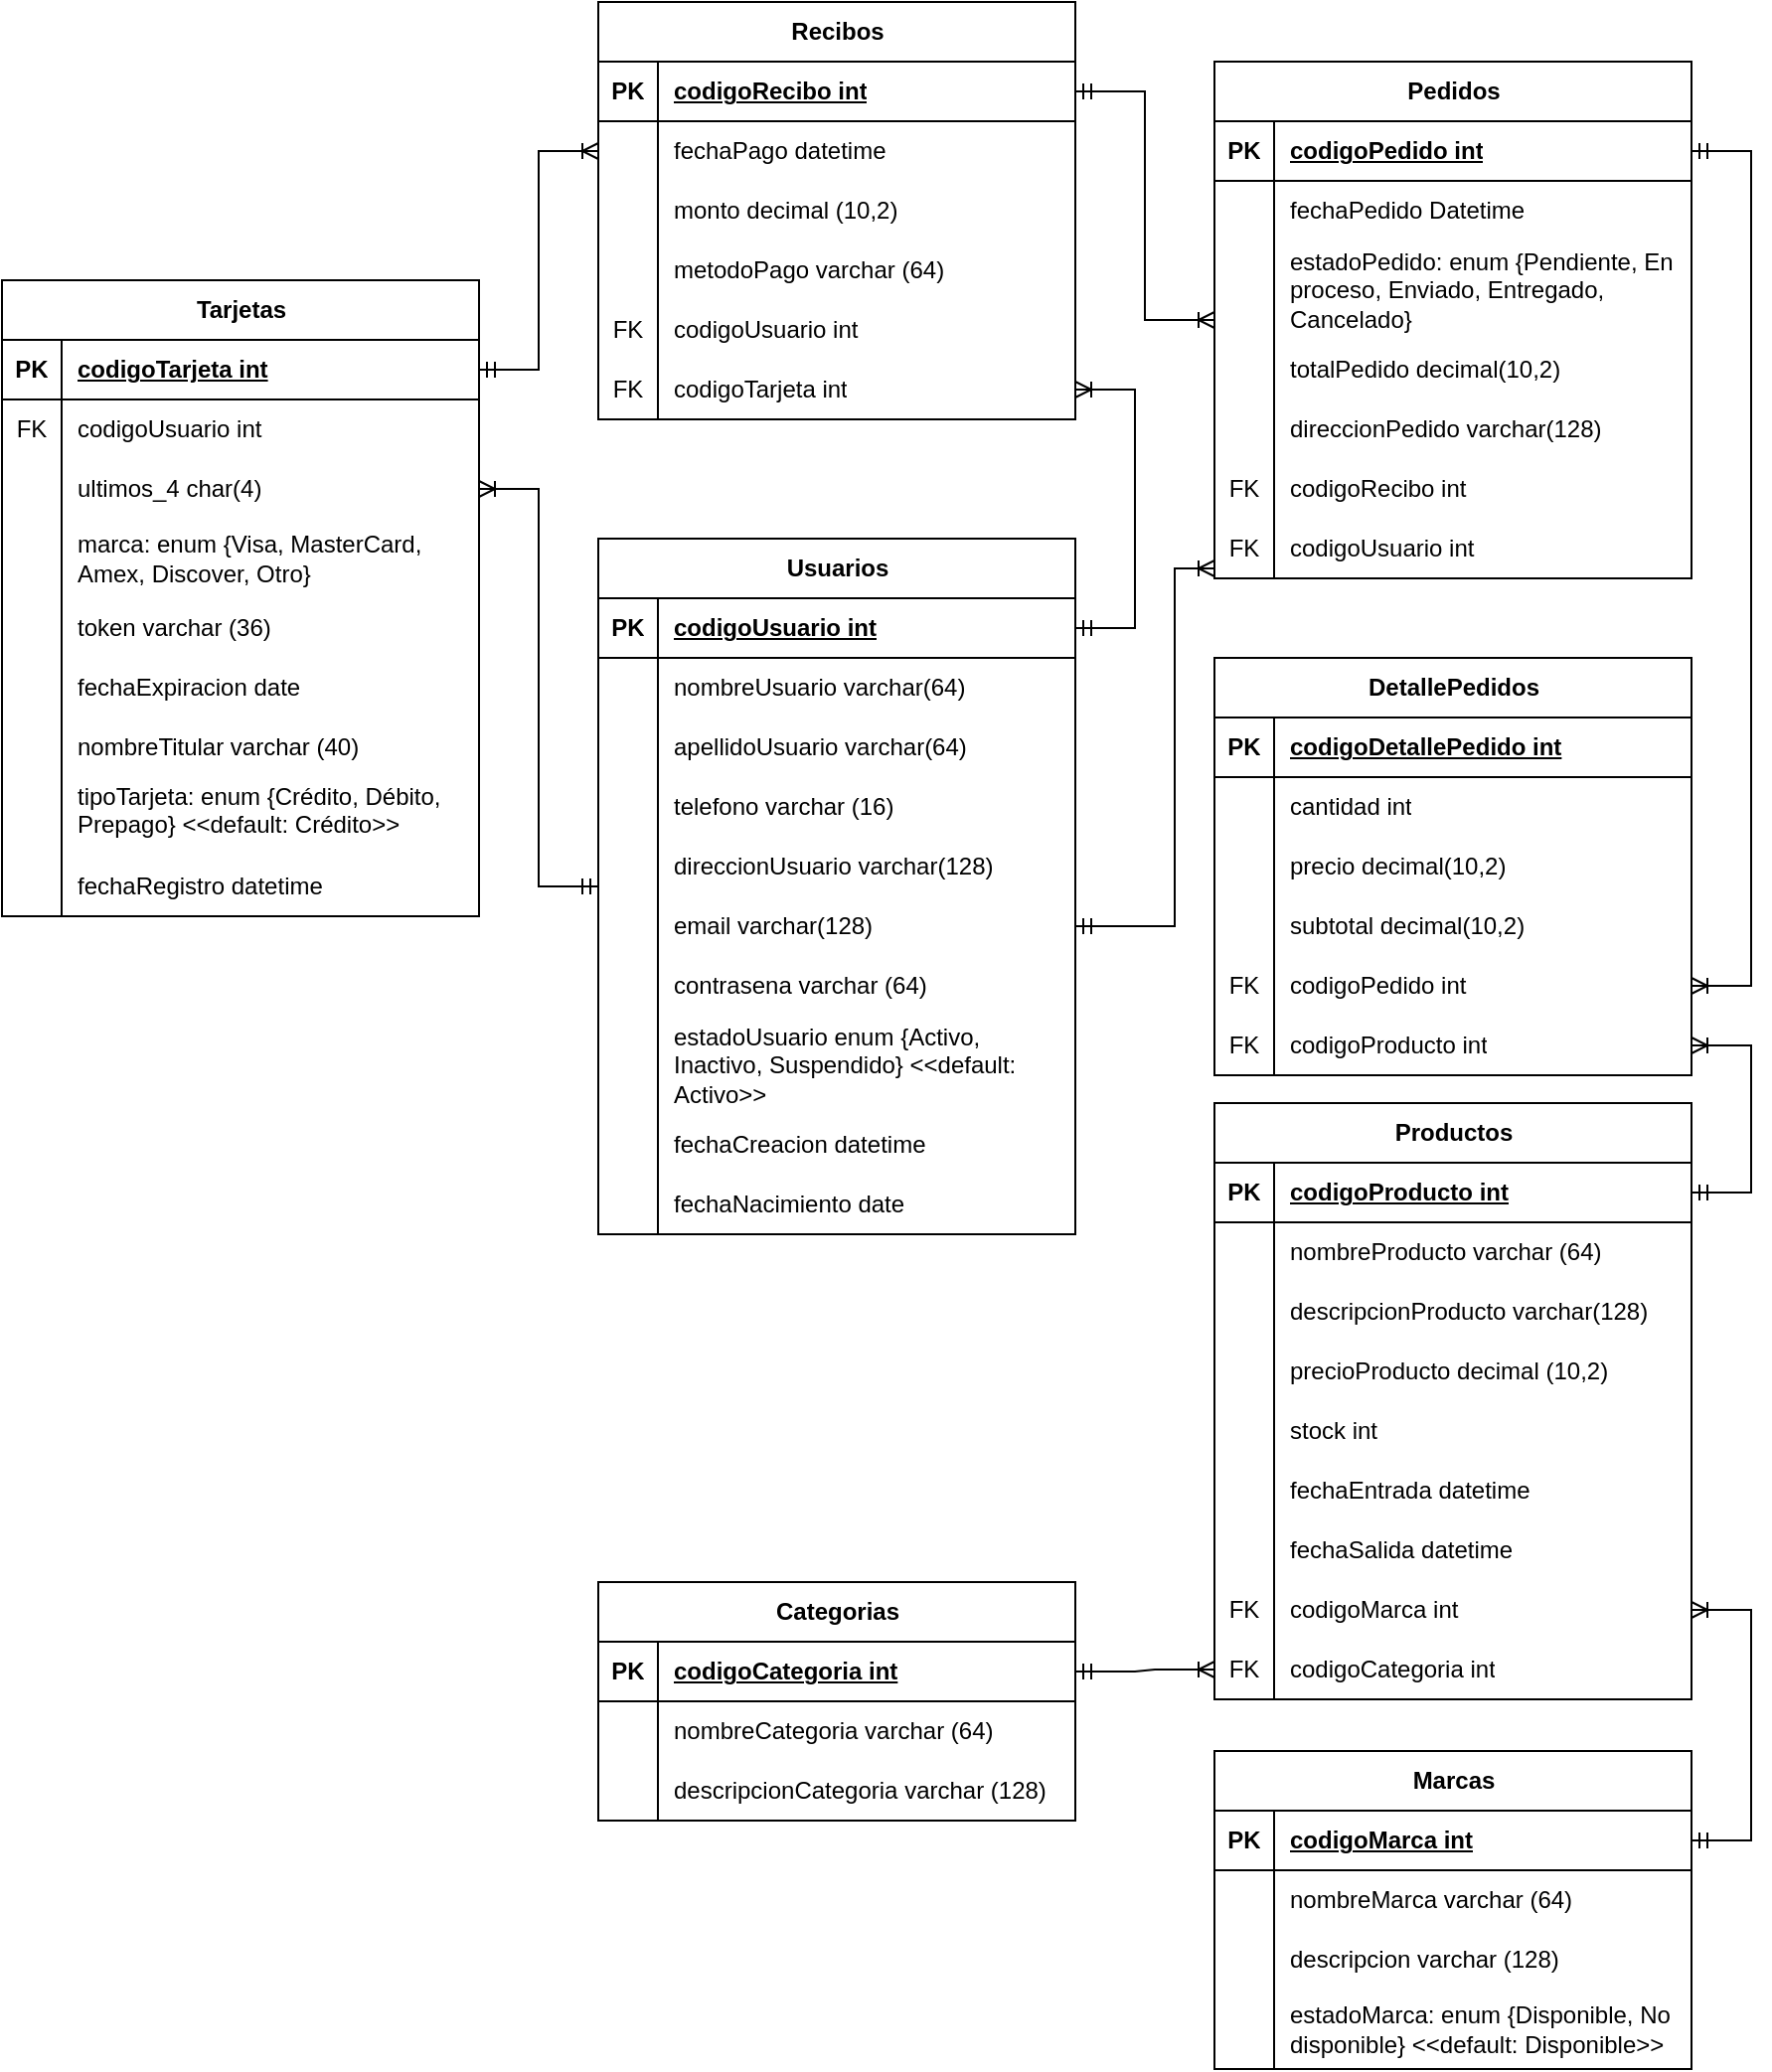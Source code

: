 <mxfile version="28.0.6">
  <diagram id="C5RBs43oDa-KdzZeNtuy" name="Page-1">
    <mxGraphModel dx="1257" dy="1577" grid="1" gridSize="10" guides="1" tooltips="1" connect="1" arrows="1" fold="1" page="1" pageScale="1" pageWidth="827" pageHeight="1169" math="0" shadow="0">
      <root>
        <mxCell id="WIyWlLk6GJQsqaUBKTNV-0" />
        <mxCell id="WIyWlLk6GJQsqaUBKTNV-1" parent="WIyWlLk6GJQsqaUBKTNV-0" />
        <mxCell id="YIvGXZSv0C_x6ZGH8pk--83" value="Usuarios" style="shape=table;startSize=30;container=1;collapsible=1;childLayout=tableLayout;fixedRows=1;rowLines=0;fontStyle=1;align=center;resizeLast=1;html=1;" parent="WIyWlLk6GJQsqaUBKTNV-1" vertex="1">
          <mxGeometry x="540" width="240" height="350" as="geometry" />
        </mxCell>
        <mxCell id="YIvGXZSv0C_x6ZGH8pk--84" value="" style="shape=tableRow;horizontal=0;startSize=0;swimlaneHead=0;swimlaneBody=0;fillColor=none;collapsible=0;dropTarget=0;points=[[0,0.5],[1,0.5]];portConstraint=eastwest;top=0;left=0;right=0;bottom=1;" parent="YIvGXZSv0C_x6ZGH8pk--83" vertex="1">
          <mxGeometry y="30" width="240" height="30" as="geometry" />
        </mxCell>
        <mxCell id="YIvGXZSv0C_x6ZGH8pk--85" value="PK" style="shape=partialRectangle;connectable=0;fillColor=none;top=0;left=0;bottom=0;right=0;fontStyle=1;overflow=hidden;whiteSpace=wrap;html=1;" parent="YIvGXZSv0C_x6ZGH8pk--84" vertex="1">
          <mxGeometry width="30" height="30" as="geometry">
            <mxRectangle width="30" height="30" as="alternateBounds" />
          </mxGeometry>
        </mxCell>
        <mxCell id="YIvGXZSv0C_x6ZGH8pk--86" value="codigoUsuario int" style="shape=partialRectangle;connectable=0;fillColor=none;top=0;left=0;bottom=0;right=0;align=left;spacingLeft=6;fontStyle=5;overflow=hidden;whiteSpace=wrap;html=1;" parent="YIvGXZSv0C_x6ZGH8pk--84" vertex="1">
          <mxGeometry x="30" width="210" height="30" as="geometry">
            <mxRectangle width="210" height="30" as="alternateBounds" />
          </mxGeometry>
        </mxCell>
        <mxCell id="YIvGXZSv0C_x6ZGH8pk--87" value="" style="shape=tableRow;horizontal=0;startSize=0;swimlaneHead=0;swimlaneBody=0;fillColor=none;collapsible=0;dropTarget=0;points=[[0,0.5],[1,0.5]];portConstraint=eastwest;top=0;left=0;right=0;bottom=0;" parent="YIvGXZSv0C_x6ZGH8pk--83" vertex="1">
          <mxGeometry y="60" width="240" height="30" as="geometry" />
        </mxCell>
        <mxCell id="YIvGXZSv0C_x6ZGH8pk--88" value="" style="shape=partialRectangle;connectable=0;fillColor=none;top=0;left=0;bottom=0;right=0;editable=1;overflow=hidden;whiteSpace=wrap;html=1;" parent="YIvGXZSv0C_x6ZGH8pk--87" vertex="1">
          <mxGeometry width="30" height="30" as="geometry">
            <mxRectangle width="30" height="30" as="alternateBounds" />
          </mxGeometry>
        </mxCell>
        <mxCell id="YIvGXZSv0C_x6ZGH8pk--89" value="nombreUsuario varchar(64)" style="shape=partialRectangle;connectable=0;fillColor=none;top=0;left=0;bottom=0;right=0;align=left;spacingLeft=6;overflow=hidden;whiteSpace=wrap;html=1;" parent="YIvGXZSv0C_x6ZGH8pk--87" vertex="1">
          <mxGeometry x="30" width="210" height="30" as="geometry">
            <mxRectangle width="210" height="30" as="alternateBounds" />
          </mxGeometry>
        </mxCell>
        <mxCell id="nKUHfuzP06QwGKwYTubW-30" value="" style="shape=tableRow;horizontal=0;startSize=0;swimlaneHead=0;swimlaneBody=0;fillColor=none;collapsible=0;dropTarget=0;points=[[0,0.5],[1,0.5]];portConstraint=eastwest;top=0;left=0;right=0;bottom=0;" parent="YIvGXZSv0C_x6ZGH8pk--83" vertex="1">
          <mxGeometry y="90" width="240" height="30" as="geometry" />
        </mxCell>
        <mxCell id="nKUHfuzP06QwGKwYTubW-31" value="" style="shape=partialRectangle;connectable=0;fillColor=none;top=0;left=0;bottom=0;right=0;editable=1;overflow=hidden;whiteSpace=wrap;html=1;" parent="nKUHfuzP06QwGKwYTubW-30" vertex="1">
          <mxGeometry width="30" height="30" as="geometry">
            <mxRectangle width="30" height="30" as="alternateBounds" />
          </mxGeometry>
        </mxCell>
        <mxCell id="nKUHfuzP06QwGKwYTubW-32" value="apellidoUsuario varchar(64)" style="shape=partialRectangle;connectable=0;fillColor=none;top=0;left=0;bottom=0;right=0;align=left;spacingLeft=6;overflow=hidden;whiteSpace=wrap;html=1;" parent="nKUHfuzP06QwGKwYTubW-30" vertex="1">
          <mxGeometry x="30" width="210" height="30" as="geometry">
            <mxRectangle width="210" height="30" as="alternateBounds" />
          </mxGeometry>
        </mxCell>
        <mxCell id="nKUHfuzP06QwGKwYTubW-36" value="" style="shape=tableRow;horizontal=0;startSize=0;swimlaneHead=0;swimlaneBody=0;fillColor=none;collapsible=0;dropTarget=0;points=[[0,0.5],[1,0.5]];portConstraint=eastwest;top=0;left=0;right=0;bottom=0;" parent="YIvGXZSv0C_x6ZGH8pk--83" vertex="1">
          <mxGeometry y="120" width="240" height="30" as="geometry" />
        </mxCell>
        <mxCell id="nKUHfuzP06QwGKwYTubW-37" value="" style="shape=partialRectangle;connectable=0;fillColor=none;top=0;left=0;bottom=0;right=0;editable=1;overflow=hidden;whiteSpace=wrap;html=1;" parent="nKUHfuzP06QwGKwYTubW-36" vertex="1">
          <mxGeometry width="30" height="30" as="geometry">
            <mxRectangle width="30" height="30" as="alternateBounds" />
          </mxGeometry>
        </mxCell>
        <mxCell id="nKUHfuzP06QwGKwYTubW-38" value="telefono varchar (16)" style="shape=partialRectangle;connectable=0;fillColor=none;top=0;left=0;bottom=0;right=0;align=left;spacingLeft=6;overflow=hidden;whiteSpace=wrap;html=1;" parent="nKUHfuzP06QwGKwYTubW-36" vertex="1">
          <mxGeometry x="30" width="210" height="30" as="geometry">
            <mxRectangle width="210" height="30" as="alternateBounds" />
          </mxGeometry>
        </mxCell>
        <mxCell id="nKUHfuzP06QwGKwYTubW-39" value="" style="shape=tableRow;horizontal=0;startSize=0;swimlaneHead=0;swimlaneBody=0;fillColor=none;collapsible=0;dropTarget=0;points=[[0,0.5],[1,0.5]];portConstraint=eastwest;top=0;left=0;right=0;bottom=0;" parent="YIvGXZSv0C_x6ZGH8pk--83" vertex="1">
          <mxGeometry y="150" width="240" height="30" as="geometry" />
        </mxCell>
        <mxCell id="nKUHfuzP06QwGKwYTubW-40" value="" style="shape=partialRectangle;connectable=0;fillColor=none;top=0;left=0;bottom=0;right=0;editable=1;overflow=hidden;whiteSpace=wrap;html=1;" parent="nKUHfuzP06QwGKwYTubW-39" vertex="1">
          <mxGeometry width="30" height="30" as="geometry">
            <mxRectangle width="30" height="30" as="alternateBounds" />
          </mxGeometry>
        </mxCell>
        <mxCell id="nKUHfuzP06QwGKwYTubW-41" value="direccionUsuario varchar(128)" style="shape=partialRectangle;connectable=0;fillColor=none;top=0;left=0;bottom=0;right=0;align=left;spacingLeft=6;overflow=hidden;whiteSpace=wrap;html=1;" parent="nKUHfuzP06QwGKwYTubW-39" vertex="1">
          <mxGeometry x="30" width="210" height="30" as="geometry">
            <mxRectangle width="210" height="30" as="alternateBounds" />
          </mxGeometry>
        </mxCell>
        <mxCell id="YIvGXZSv0C_x6ZGH8pk--90" value="" style="shape=tableRow;horizontal=0;startSize=0;swimlaneHead=0;swimlaneBody=0;fillColor=none;collapsible=0;dropTarget=0;points=[[0,0.5],[1,0.5]];portConstraint=eastwest;top=0;left=0;right=0;bottom=0;" parent="YIvGXZSv0C_x6ZGH8pk--83" vertex="1">
          <mxGeometry y="180" width="240" height="30" as="geometry" />
        </mxCell>
        <mxCell id="YIvGXZSv0C_x6ZGH8pk--91" value="" style="shape=partialRectangle;connectable=0;fillColor=none;top=0;left=0;bottom=0;right=0;editable=1;overflow=hidden;whiteSpace=wrap;html=1;" parent="YIvGXZSv0C_x6ZGH8pk--90" vertex="1">
          <mxGeometry width="30" height="30" as="geometry">
            <mxRectangle width="30" height="30" as="alternateBounds" />
          </mxGeometry>
        </mxCell>
        <mxCell id="YIvGXZSv0C_x6ZGH8pk--92" value="email varchar(128)" style="shape=partialRectangle;connectable=0;fillColor=none;top=0;left=0;bottom=0;right=0;align=left;spacingLeft=6;overflow=hidden;whiteSpace=wrap;html=1;" parent="YIvGXZSv0C_x6ZGH8pk--90" vertex="1">
          <mxGeometry x="30" width="210" height="30" as="geometry">
            <mxRectangle width="210" height="30" as="alternateBounds" />
          </mxGeometry>
        </mxCell>
        <mxCell id="Wc9O9Q77xkKXTdMsTyW6-39" value="" style="shape=tableRow;horizontal=0;startSize=0;swimlaneHead=0;swimlaneBody=0;fillColor=none;collapsible=0;dropTarget=0;points=[[0,0.5],[1,0.5]];portConstraint=eastwest;top=0;left=0;right=0;bottom=0;" parent="YIvGXZSv0C_x6ZGH8pk--83" vertex="1">
          <mxGeometry y="210" width="240" height="30" as="geometry" />
        </mxCell>
        <mxCell id="Wc9O9Q77xkKXTdMsTyW6-40" value="" style="shape=partialRectangle;connectable=0;fillColor=none;top=0;left=0;bottom=0;right=0;editable=1;overflow=hidden;whiteSpace=wrap;html=1;" parent="Wc9O9Q77xkKXTdMsTyW6-39" vertex="1">
          <mxGeometry width="30" height="30" as="geometry">
            <mxRectangle width="30" height="30" as="alternateBounds" />
          </mxGeometry>
        </mxCell>
        <mxCell id="Wc9O9Q77xkKXTdMsTyW6-41" value="contrasena varchar (64)" style="shape=partialRectangle;connectable=0;fillColor=none;top=0;left=0;bottom=0;right=0;align=left;spacingLeft=6;overflow=hidden;whiteSpace=wrap;html=1;" parent="Wc9O9Q77xkKXTdMsTyW6-39" vertex="1">
          <mxGeometry x="30" width="210" height="30" as="geometry">
            <mxRectangle width="210" height="30" as="alternateBounds" />
          </mxGeometry>
        </mxCell>
        <mxCell id="Wc9O9Q77xkKXTdMsTyW6-42" value="" style="shape=tableRow;horizontal=0;startSize=0;swimlaneHead=0;swimlaneBody=0;fillColor=none;collapsible=0;dropTarget=0;points=[[0,0.5],[1,0.5]];portConstraint=eastwest;top=0;left=0;right=0;bottom=0;" parent="YIvGXZSv0C_x6ZGH8pk--83" vertex="1">
          <mxGeometry y="240" width="240" height="50" as="geometry" />
        </mxCell>
        <mxCell id="Wc9O9Q77xkKXTdMsTyW6-43" value="" style="shape=partialRectangle;connectable=0;fillColor=none;top=0;left=0;bottom=0;right=0;editable=1;overflow=hidden;whiteSpace=wrap;html=1;" parent="Wc9O9Q77xkKXTdMsTyW6-42" vertex="1">
          <mxGeometry width="30" height="50" as="geometry">
            <mxRectangle width="30" height="50" as="alternateBounds" />
          </mxGeometry>
        </mxCell>
        <mxCell id="Wc9O9Q77xkKXTdMsTyW6-44" value="estadoUsuario enum {Activo, Inactivo, Suspendido} &amp;lt;&amp;lt;default: Activo&amp;gt;&amp;gt;" style="shape=partialRectangle;connectable=0;fillColor=none;top=0;left=0;bottom=0;right=0;align=left;spacingLeft=6;overflow=hidden;whiteSpace=wrap;html=1;" parent="Wc9O9Q77xkKXTdMsTyW6-42" vertex="1">
          <mxGeometry x="30" width="210" height="50" as="geometry">
            <mxRectangle width="210" height="50" as="alternateBounds" />
          </mxGeometry>
        </mxCell>
        <mxCell id="Wc9O9Q77xkKXTdMsTyW6-45" value="" style="shape=tableRow;horizontal=0;startSize=0;swimlaneHead=0;swimlaneBody=0;fillColor=none;collapsible=0;dropTarget=0;points=[[0,0.5],[1,0.5]];portConstraint=eastwest;top=0;left=0;right=0;bottom=0;" parent="YIvGXZSv0C_x6ZGH8pk--83" vertex="1">
          <mxGeometry y="290" width="240" height="30" as="geometry" />
        </mxCell>
        <mxCell id="Wc9O9Q77xkKXTdMsTyW6-46" value="" style="shape=partialRectangle;connectable=0;fillColor=none;top=0;left=0;bottom=0;right=0;editable=1;overflow=hidden;whiteSpace=wrap;html=1;" parent="Wc9O9Q77xkKXTdMsTyW6-45" vertex="1">
          <mxGeometry width="30" height="30" as="geometry">
            <mxRectangle width="30" height="30" as="alternateBounds" />
          </mxGeometry>
        </mxCell>
        <mxCell id="Wc9O9Q77xkKXTdMsTyW6-47" value="fechaCreacion datetime" style="shape=partialRectangle;connectable=0;fillColor=none;top=0;left=0;bottom=0;right=0;align=left;spacingLeft=6;overflow=hidden;whiteSpace=wrap;html=1;" parent="Wc9O9Q77xkKXTdMsTyW6-45" vertex="1">
          <mxGeometry x="30" width="210" height="30" as="geometry">
            <mxRectangle width="210" height="30" as="alternateBounds" />
          </mxGeometry>
        </mxCell>
        <mxCell id="nKUHfuzP06QwGKwYTubW-33" value="" style="shape=tableRow;horizontal=0;startSize=0;swimlaneHead=0;swimlaneBody=0;fillColor=none;collapsible=0;dropTarget=0;points=[[0,0.5],[1,0.5]];portConstraint=eastwest;top=0;left=0;right=0;bottom=0;" parent="YIvGXZSv0C_x6ZGH8pk--83" vertex="1">
          <mxGeometry y="320" width="240" height="30" as="geometry" />
        </mxCell>
        <mxCell id="nKUHfuzP06QwGKwYTubW-34" value="" style="shape=partialRectangle;connectable=0;fillColor=none;top=0;left=0;bottom=0;right=0;editable=1;overflow=hidden;whiteSpace=wrap;html=1;" parent="nKUHfuzP06QwGKwYTubW-33" vertex="1">
          <mxGeometry width="30" height="30" as="geometry">
            <mxRectangle width="30" height="30" as="alternateBounds" />
          </mxGeometry>
        </mxCell>
        <mxCell id="nKUHfuzP06QwGKwYTubW-35" value="fechaNacimiento date" style="shape=partialRectangle;connectable=0;fillColor=none;top=0;left=0;bottom=0;right=0;align=left;spacingLeft=6;overflow=hidden;whiteSpace=wrap;html=1;" parent="nKUHfuzP06QwGKwYTubW-33" vertex="1">
          <mxGeometry x="30" width="210" height="30" as="geometry">
            <mxRectangle width="210" height="30" as="alternateBounds" />
          </mxGeometry>
        </mxCell>
        <mxCell id="YIvGXZSv0C_x6ZGH8pk--102" value="Categorias" style="shape=table;startSize=30;container=1;collapsible=1;childLayout=tableLayout;fixedRows=1;rowLines=0;fontStyle=1;align=center;resizeLast=1;html=1;" parent="WIyWlLk6GJQsqaUBKTNV-1" vertex="1">
          <mxGeometry x="540" y="525" width="240" height="120" as="geometry" />
        </mxCell>
        <mxCell id="YIvGXZSv0C_x6ZGH8pk--103" value="" style="shape=tableRow;horizontal=0;startSize=0;swimlaneHead=0;swimlaneBody=0;fillColor=none;collapsible=0;dropTarget=0;points=[[0,0.5],[1,0.5]];portConstraint=eastwest;top=0;left=0;right=0;bottom=1;" parent="YIvGXZSv0C_x6ZGH8pk--102" vertex="1">
          <mxGeometry y="30" width="240" height="30" as="geometry" />
        </mxCell>
        <mxCell id="YIvGXZSv0C_x6ZGH8pk--104" value="PK" style="shape=partialRectangle;connectable=0;fillColor=none;top=0;left=0;bottom=0;right=0;fontStyle=1;overflow=hidden;whiteSpace=wrap;html=1;" parent="YIvGXZSv0C_x6ZGH8pk--103" vertex="1">
          <mxGeometry width="30" height="30" as="geometry">
            <mxRectangle width="30" height="30" as="alternateBounds" />
          </mxGeometry>
        </mxCell>
        <mxCell id="YIvGXZSv0C_x6ZGH8pk--105" value="codigoCategoria int" style="shape=partialRectangle;connectable=0;fillColor=none;top=0;left=0;bottom=0;right=0;align=left;spacingLeft=6;fontStyle=5;overflow=hidden;whiteSpace=wrap;html=1;" parent="YIvGXZSv0C_x6ZGH8pk--103" vertex="1">
          <mxGeometry x="30" width="210" height="30" as="geometry">
            <mxRectangle width="210" height="30" as="alternateBounds" />
          </mxGeometry>
        </mxCell>
        <mxCell id="YIvGXZSv0C_x6ZGH8pk--106" value="" style="shape=tableRow;horizontal=0;startSize=0;swimlaneHead=0;swimlaneBody=0;fillColor=none;collapsible=0;dropTarget=0;points=[[0,0.5],[1,0.5]];portConstraint=eastwest;top=0;left=0;right=0;bottom=0;" parent="YIvGXZSv0C_x6ZGH8pk--102" vertex="1">
          <mxGeometry y="60" width="240" height="30" as="geometry" />
        </mxCell>
        <mxCell id="YIvGXZSv0C_x6ZGH8pk--107" value="" style="shape=partialRectangle;connectable=0;fillColor=none;top=0;left=0;bottom=0;right=0;editable=1;overflow=hidden;whiteSpace=wrap;html=1;" parent="YIvGXZSv0C_x6ZGH8pk--106" vertex="1">
          <mxGeometry width="30" height="30" as="geometry">
            <mxRectangle width="30" height="30" as="alternateBounds" />
          </mxGeometry>
        </mxCell>
        <mxCell id="YIvGXZSv0C_x6ZGH8pk--108" value="nombreCategoria varchar (64)" style="shape=partialRectangle;connectable=0;fillColor=none;top=0;left=0;bottom=0;right=0;align=left;spacingLeft=6;overflow=hidden;whiteSpace=wrap;html=1;" parent="YIvGXZSv0C_x6ZGH8pk--106" vertex="1">
          <mxGeometry x="30" width="210" height="30" as="geometry">
            <mxRectangle width="210" height="30" as="alternateBounds" />
          </mxGeometry>
        </mxCell>
        <mxCell id="nKUHfuzP06QwGKwYTubW-0" value="" style="shape=tableRow;horizontal=0;startSize=0;swimlaneHead=0;swimlaneBody=0;fillColor=none;collapsible=0;dropTarget=0;points=[[0,0.5],[1,0.5]];portConstraint=eastwest;top=0;left=0;right=0;bottom=0;" parent="YIvGXZSv0C_x6ZGH8pk--102" vertex="1">
          <mxGeometry y="90" width="240" height="30" as="geometry" />
        </mxCell>
        <mxCell id="nKUHfuzP06QwGKwYTubW-1" value="" style="shape=partialRectangle;connectable=0;fillColor=none;top=0;left=0;bottom=0;right=0;editable=1;overflow=hidden;whiteSpace=wrap;html=1;" parent="nKUHfuzP06QwGKwYTubW-0" vertex="1">
          <mxGeometry width="30" height="30" as="geometry">
            <mxRectangle width="30" height="30" as="alternateBounds" />
          </mxGeometry>
        </mxCell>
        <mxCell id="nKUHfuzP06QwGKwYTubW-2" value="descripcionCategoria varchar (128)" style="shape=partialRectangle;connectable=0;fillColor=none;top=0;left=0;bottom=0;right=0;align=left;spacingLeft=6;overflow=hidden;whiteSpace=wrap;html=1;" parent="nKUHfuzP06QwGKwYTubW-0" vertex="1">
          <mxGeometry x="30" width="210" height="30" as="geometry">
            <mxRectangle width="210" height="30" as="alternateBounds" />
          </mxGeometry>
        </mxCell>
        <mxCell id="YIvGXZSv0C_x6ZGH8pk--140" value="Pedidos" style="shape=table;startSize=30;container=1;collapsible=1;childLayout=tableLayout;fixedRows=1;rowLines=0;fontStyle=1;align=center;resizeLast=1;html=1;" parent="WIyWlLk6GJQsqaUBKTNV-1" vertex="1">
          <mxGeometry x="850" y="-240" width="240" height="260" as="geometry" />
        </mxCell>
        <mxCell id="YIvGXZSv0C_x6ZGH8pk--141" value="" style="shape=tableRow;horizontal=0;startSize=0;swimlaneHead=0;swimlaneBody=0;fillColor=none;collapsible=0;dropTarget=0;points=[[0,0.5],[1,0.5]];portConstraint=eastwest;top=0;left=0;right=0;bottom=1;" parent="YIvGXZSv0C_x6ZGH8pk--140" vertex="1">
          <mxGeometry y="30" width="240" height="30" as="geometry" />
        </mxCell>
        <mxCell id="YIvGXZSv0C_x6ZGH8pk--142" value="PK" style="shape=partialRectangle;connectable=0;fillColor=none;top=0;left=0;bottom=0;right=0;fontStyle=1;overflow=hidden;whiteSpace=wrap;html=1;" parent="YIvGXZSv0C_x6ZGH8pk--141" vertex="1">
          <mxGeometry width="30" height="30" as="geometry">
            <mxRectangle width="30" height="30" as="alternateBounds" />
          </mxGeometry>
        </mxCell>
        <mxCell id="YIvGXZSv0C_x6ZGH8pk--143" value="codigoPedido int" style="shape=partialRectangle;connectable=0;fillColor=none;top=0;left=0;bottom=0;right=0;align=left;spacingLeft=6;fontStyle=5;overflow=hidden;whiteSpace=wrap;html=1;" parent="YIvGXZSv0C_x6ZGH8pk--141" vertex="1">
          <mxGeometry x="30" width="210" height="30" as="geometry">
            <mxRectangle width="210" height="30" as="alternateBounds" />
          </mxGeometry>
        </mxCell>
        <mxCell id="YIvGXZSv0C_x6ZGH8pk--147" value="" style="shape=tableRow;horizontal=0;startSize=0;swimlaneHead=0;swimlaneBody=0;fillColor=none;collapsible=0;dropTarget=0;points=[[0,0.5],[1,0.5]];portConstraint=eastwest;top=0;left=0;right=0;bottom=0;" parent="YIvGXZSv0C_x6ZGH8pk--140" vertex="1">
          <mxGeometry y="60" width="240" height="30" as="geometry" />
        </mxCell>
        <mxCell id="YIvGXZSv0C_x6ZGH8pk--148" value="" style="shape=partialRectangle;connectable=0;fillColor=none;top=0;left=0;bottom=0;right=0;editable=1;overflow=hidden;whiteSpace=wrap;html=1;" parent="YIvGXZSv0C_x6ZGH8pk--147" vertex="1">
          <mxGeometry width="30" height="30" as="geometry">
            <mxRectangle width="30" height="30" as="alternateBounds" />
          </mxGeometry>
        </mxCell>
        <mxCell id="YIvGXZSv0C_x6ZGH8pk--149" value="fechaPedido Datetime" style="shape=partialRectangle;connectable=0;fillColor=none;top=0;left=0;bottom=0;right=0;align=left;spacingLeft=6;overflow=hidden;whiteSpace=wrap;html=1;" parent="YIvGXZSv0C_x6ZGH8pk--147" vertex="1">
          <mxGeometry x="30" width="210" height="30" as="geometry">
            <mxRectangle width="210" height="30" as="alternateBounds" />
          </mxGeometry>
        </mxCell>
        <mxCell id="YIvGXZSv0C_x6ZGH8pk--150" value="" style="shape=tableRow;horizontal=0;startSize=0;swimlaneHead=0;swimlaneBody=0;fillColor=none;collapsible=0;dropTarget=0;points=[[0,0.5],[1,0.5]];portConstraint=eastwest;top=0;left=0;right=0;bottom=0;" parent="YIvGXZSv0C_x6ZGH8pk--140" vertex="1">
          <mxGeometry y="90" width="240" height="50" as="geometry" />
        </mxCell>
        <mxCell id="YIvGXZSv0C_x6ZGH8pk--151" value="" style="shape=partialRectangle;connectable=0;fillColor=none;top=0;left=0;bottom=0;right=0;editable=1;overflow=hidden;whiteSpace=wrap;html=1;" parent="YIvGXZSv0C_x6ZGH8pk--150" vertex="1">
          <mxGeometry width="30" height="50" as="geometry">
            <mxRectangle width="30" height="50" as="alternateBounds" />
          </mxGeometry>
        </mxCell>
        <mxCell id="YIvGXZSv0C_x6ZGH8pk--152" value="estadoPedido: enum {Pendiente, En proceso, Enviado, Entregado, Cancelado}" style="shape=partialRectangle;connectable=0;fillColor=none;top=0;left=0;bottom=0;right=0;align=left;spacingLeft=6;overflow=hidden;whiteSpace=wrap;html=1;" parent="YIvGXZSv0C_x6ZGH8pk--150" vertex="1">
          <mxGeometry x="30" width="210" height="50" as="geometry">
            <mxRectangle width="210" height="50" as="alternateBounds" />
          </mxGeometry>
        </mxCell>
        <mxCell id="YIvGXZSv0C_x6ZGH8pk--153" value="" style="shape=tableRow;horizontal=0;startSize=0;swimlaneHead=0;swimlaneBody=0;fillColor=none;collapsible=0;dropTarget=0;points=[[0,0.5],[1,0.5]];portConstraint=eastwest;top=0;left=0;right=0;bottom=0;" parent="YIvGXZSv0C_x6ZGH8pk--140" vertex="1">
          <mxGeometry y="140" width="240" height="30" as="geometry" />
        </mxCell>
        <mxCell id="YIvGXZSv0C_x6ZGH8pk--154" value="" style="shape=partialRectangle;connectable=0;fillColor=none;top=0;left=0;bottom=0;right=0;editable=1;overflow=hidden;whiteSpace=wrap;html=1;" parent="YIvGXZSv0C_x6ZGH8pk--153" vertex="1">
          <mxGeometry width="30" height="30" as="geometry">
            <mxRectangle width="30" height="30" as="alternateBounds" />
          </mxGeometry>
        </mxCell>
        <mxCell id="YIvGXZSv0C_x6ZGH8pk--155" value="totalPedido decimal(10,2)" style="shape=partialRectangle;connectable=0;fillColor=none;top=0;left=0;bottom=0;right=0;align=left;spacingLeft=6;overflow=hidden;whiteSpace=wrap;html=1;" parent="YIvGXZSv0C_x6ZGH8pk--153" vertex="1">
          <mxGeometry x="30" width="210" height="30" as="geometry">
            <mxRectangle width="210" height="30" as="alternateBounds" />
          </mxGeometry>
        </mxCell>
        <mxCell id="YIvGXZSv0C_x6ZGH8pk--156" value="" style="shape=tableRow;horizontal=0;startSize=0;swimlaneHead=0;swimlaneBody=0;fillColor=none;collapsible=0;dropTarget=0;points=[[0,0.5],[1,0.5]];portConstraint=eastwest;top=0;left=0;right=0;bottom=0;" parent="YIvGXZSv0C_x6ZGH8pk--140" vertex="1">
          <mxGeometry y="170" width="240" height="30" as="geometry" />
        </mxCell>
        <mxCell id="YIvGXZSv0C_x6ZGH8pk--157" value="" style="shape=partialRectangle;connectable=0;fillColor=none;top=0;left=0;bottom=0;right=0;editable=1;overflow=hidden;whiteSpace=wrap;html=1;" parent="YIvGXZSv0C_x6ZGH8pk--156" vertex="1">
          <mxGeometry width="30" height="30" as="geometry">
            <mxRectangle width="30" height="30" as="alternateBounds" />
          </mxGeometry>
        </mxCell>
        <mxCell id="YIvGXZSv0C_x6ZGH8pk--158" value="direccionPedido varchar(128)" style="shape=partialRectangle;connectable=0;fillColor=none;top=0;left=0;bottom=0;right=0;align=left;spacingLeft=6;overflow=hidden;whiteSpace=wrap;html=1;" parent="YIvGXZSv0C_x6ZGH8pk--156" vertex="1">
          <mxGeometry x="30" width="210" height="30" as="geometry">
            <mxRectangle width="210" height="30" as="alternateBounds" />
          </mxGeometry>
        </mxCell>
        <mxCell id="nKUHfuzP06QwGKwYTubW-27" value="" style="shape=tableRow;horizontal=0;startSize=0;swimlaneHead=0;swimlaneBody=0;fillColor=none;collapsible=0;dropTarget=0;points=[[0,0.5],[1,0.5]];portConstraint=eastwest;top=0;left=0;right=0;bottom=0;" parent="YIvGXZSv0C_x6ZGH8pk--140" vertex="1">
          <mxGeometry y="200" width="240" height="30" as="geometry" />
        </mxCell>
        <mxCell id="nKUHfuzP06QwGKwYTubW-28" value="FK" style="shape=partialRectangle;connectable=0;fillColor=none;top=0;left=0;bottom=0;right=0;editable=1;overflow=hidden;whiteSpace=wrap;html=1;" parent="nKUHfuzP06QwGKwYTubW-27" vertex="1">
          <mxGeometry width="30" height="30" as="geometry">
            <mxRectangle width="30" height="30" as="alternateBounds" />
          </mxGeometry>
        </mxCell>
        <mxCell id="nKUHfuzP06QwGKwYTubW-29" value="codigoRecibo int" style="shape=partialRectangle;connectable=0;fillColor=none;top=0;left=0;bottom=0;right=0;align=left;spacingLeft=6;overflow=hidden;whiteSpace=wrap;html=1;" parent="nKUHfuzP06QwGKwYTubW-27" vertex="1">
          <mxGeometry x="30" width="210" height="30" as="geometry">
            <mxRectangle width="210" height="30" as="alternateBounds" />
          </mxGeometry>
        </mxCell>
        <mxCell id="YIvGXZSv0C_x6ZGH8pk--144" value="" style="shape=tableRow;horizontal=0;startSize=0;swimlaneHead=0;swimlaneBody=0;fillColor=none;collapsible=0;dropTarget=0;points=[[0,0.5],[1,0.5]];portConstraint=eastwest;top=0;left=0;right=0;bottom=0;" parent="YIvGXZSv0C_x6ZGH8pk--140" vertex="1">
          <mxGeometry y="230" width="240" height="30" as="geometry" />
        </mxCell>
        <mxCell id="YIvGXZSv0C_x6ZGH8pk--145" value="FK" style="shape=partialRectangle;connectable=0;fillColor=none;top=0;left=0;bottom=0;right=0;editable=1;overflow=hidden;whiteSpace=wrap;html=1;" parent="YIvGXZSv0C_x6ZGH8pk--144" vertex="1">
          <mxGeometry width="30" height="30" as="geometry">
            <mxRectangle width="30" height="30" as="alternateBounds" />
          </mxGeometry>
        </mxCell>
        <mxCell id="YIvGXZSv0C_x6ZGH8pk--146" value="codigoUsuario int" style="shape=partialRectangle;connectable=0;fillColor=none;top=0;left=0;bottom=0;right=0;align=left;spacingLeft=6;overflow=hidden;whiteSpace=wrap;html=1;" parent="YIvGXZSv0C_x6ZGH8pk--144" vertex="1">
          <mxGeometry x="30" width="210" height="30" as="geometry">
            <mxRectangle width="210" height="30" as="alternateBounds" />
          </mxGeometry>
        </mxCell>
        <mxCell id="YIvGXZSv0C_x6ZGH8pk--184" value="DetallePedidos" style="shape=table;startSize=30;container=1;collapsible=1;childLayout=tableLayout;fixedRows=1;rowLines=0;fontStyle=1;align=center;resizeLast=1;html=1;" parent="WIyWlLk6GJQsqaUBKTNV-1" vertex="1">
          <mxGeometry x="850" y="60" width="240" height="210" as="geometry" />
        </mxCell>
        <mxCell id="YIvGXZSv0C_x6ZGH8pk--185" value="" style="shape=tableRow;horizontal=0;startSize=0;swimlaneHead=0;swimlaneBody=0;fillColor=none;collapsible=0;dropTarget=0;points=[[0,0.5],[1,0.5]];portConstraint=eastwest;top=0;left=0;right=0;bottom=1;" parent="YIvGXZSv0C_x6ZGH8pk--184" vertex="1">
          <mxGeometry y="30" width="240" height="30" as="geometry" />
        </mxCell>
        <mxCell id="YIvGXZSv0C_x6ZGH8pk--186" value="PK" style="shape=partialRectangle;connectable=0;fillColor=none;top=0;left=0;bottom=0;right=0;fontStyle=1;overflow=hidden;whiteSpace=wrap;html=1;" parent="YIvGXZSv0C_x6ZGH8pk--185" vertex="1">
          <mxGeometry width="30" height="30" as="geometry">
            <mxRectangle width="30" height="30" as="alternateBounds" />
          </mxGeometry>
        </mxCell>
        <mxCell id="YIvGXZSv0C_x6ZGH8pk--187" value="codigoDetallePedido int" style="shape=partialRectangle;connectable=0;fillColor=none;top=0;left=0;bottom=0;right=0;align=left;spacingLeft=6;fontStyle=5;overflow=hidden;whiteSpace=wrap;html=1;" parent="YIvGXZSv0C_x6ZGH8pk--185" vertex="1">
          <mxGeometry x="30" width="210" height="30" as="geometry">
            <mxRectangle width="210" height="30" as="alternateBounds" />
          </mxGeometry>
        </mxCell>
        <mxCell id="YIvGXZSv0C_x6ZGH8pk--194" value="" style="shape=tableRow;horizontal=0;startSize=0;swimlaneHead=0;swimlaneBody=0;fillColor=none;collapsible=0;dropTarget=0;points=[[0,0.5],[1,0.5]];portConstraint=eastwest;top=0;left=0;right=0;bottom=0;" parent="YIvGXZSv0C_x6ZGH8pk--184" vertex="1">
          <mxGeometry y="60" width="240" height="30" as="geometry" />
        </mxCell>
        <mxCell id="YIvGXZSv0C_x6ZGH8pk--195" value="" style="shape=partialRectangle;connectable=0;fillColor=none;top=0;left=0;bottom=0;right=0;editable=1;overflow=hidden;whiteSpace=wrap;html=1;" parent="YIvGXZSv0C_x6ZGH8pk--194" vertex="1">
          <mxGeometry width="30" height="30" as="geometry">
            <mxRectangle width="30" height="30" as="alternateBounds" />
          </mxGeometry>
        </mxCell>
        <mxCell id="YIvGXZSv0C_x6ZGH8pk--196" value="cantidad int" style="shape=partialRectangle;connectable=0;fillColor=none;top=0;left=0;bottom=0;right=0;align=left;spacingLeft=6;overflow=hidden;whiteSpace=wrap;html=1;" parent="YIvGXZSv0C_x6ZGH8pk--194" vertex="1">
          <mxGeometry x="30" width="210" height="30" as="geometry">
            <mxRectangle width="210" height="30" as="alternateBounds" />
          </mxGeometry>
        </mxCell>
        <mxCell id="nKUHfuzP06QwGKwYTubW-18" value="" style="shape=tableRow;horizontal=0;startSize=0;swimlaneHead=0;swimlaneBody=0;fillColor=none;collapsible=0;dropTarget=0;points=[[0,0.5],[1,0.5]];portConstraint=eastwest;top=0;left=0;right=0;bottom=0;" parent="YIvGXZSv0C_x6ZGH8pk--184" vertex="1">
          <mxGeometry y="90" width="240" height="30" as="geometry" />
        </mxCell>
        <mxCell id="nKUHfuzP06QwGKwYTubW-19" value="" style="shape=partialRectangle;connectable=0;fillColor=none;top=0;left=0;bottom=0;right=0;editable=1;overflow=hidden;whiteSpace=wrap;html=1;" parent="nKUHfuzP06QwGKwYTubW-18" vertex="1">
          <mxGeometry width="30" height="30" as="geometry">
            <mxRectangle width="30" height="30" as="alternateBounds" />
          </mxGeometry>
        </mxCell>
        <mxCell id="nKUHfuzP06QwGKwYTubW-20" value="precio decimal(10,2)" style="shape=partialRectangle;connectable=0;fillColor=none;top=0;left=0;bottom=0;right=0;align=left;spacingLeft=6;overflow=hidden;whiteSpace=wrap;html=1;" parent="nKUHfuzP06QwGKwYTubW-18" vertex="1">
          <mxGeometry x="30" width="210" height="30" as="geometry">
            <mxRectangle width="210" height="30" as="alternateBounds" />
          </mxGeometry>
        </mxCell>
        <mxCell id="nKUHfuzP06QwGKwYTubW-21" value="" style="shape=tableRow;horizontal=0;startSize=0;swimlaneHead=0;swimlaneBody=0;fillColor=none;collapsible=0;dropTarget=0;points=[[0,0.5],[1,0.5]];portConstraint=eastwest;top=0;left=0;right=0;bottom=0;" parent="YIvGXZSv0C_x6ZGH8pk--184" vertex="1">
          <mxGeometry y="120" width="240" height="30" as="geometry" />
        </mxCell>
        <mxCell id="nKUHfuzP06QwGKwYTubW-22" value="" style="shape=partialRectangle;connectable=0;fillColor=none;top=0;left=0;bottom=0;right=0;editable=1;overflow=hidden;whiteSpace=wrap;html=1;" parent="nKUHfuzP06QwGKwYTubW-21" vertex="1">
          <mxGeometry width="30" height="30" as="geometry">
            <mxRectangle width="30" height="30" as="alternateBounds" />
          </mxGeometry>
        </mxCell>
        <mxCell id="nKUHfuzP06QwGKwYTubW-23" value="subtotal decimal(10,2)" style="shape=partialRectangle;connectable=0;fillColor=none;top=0;left=0;bottom=0;right=0;align=left;spacingLeft=6;overflow=hidden;whiteSpace=wrap;html=1;" parent="nKUHfuzP06QwGKwYTubW-21" vertex="1">
          <mxGeometry x="30" width="210" height="30" as="geometry">
            <mxRectangle width="210" height="30" as="alternateBounds" />
          </mxGeometry>
        </mxCell>
        <mxCell id="YIvGXZSv0C_x6ZGH8pk--188" value="" style="shape=tableRow;horizontal=0;startSize=0;swimlaneHead=0;swimlaneBody=0;fillColor=none;collapsible=0;dropTarget=0;points=[[0,0.5],[1,0.5]];portConstraint=eastwest;top=0;left=0;right=0;bottom=0;" parent="YIvGXZSv0C_x6ZGH8pk--184" vertex="1">
          <mxGeometry y="150" width="240" height="30" as="geometry" />
        </mxCell>
        <mxCell id="YIvGXZSv0C_x6ZGH8pk--189" value="FK" style="shape=partialRectangle;connectable=0;fillColor=none;top=0;left=0;bottom=0;right=0;editable=1;overflow=hidden;whiteSpace=wrap;html=1;" parent="YIvGXZSv0C_x6ZGH8pk--188" vertex="1">
          <mxGeometry width="30" height="30" as="geometry">
            <mxRectangle width="30" height="30" as="alternateBounds" />
          </mxGeometry>
        </mxCell>
        <mxCell id="YIvGXZSv0C_x6ZGH8pk--190" value="codigoPedido int" style="shape=partialRectangle;connectable=0;fillColor=none;top=0;left=0;bottom=0;right=0;align=left;spacingLeft=6;overflow=hidden;whiteSpace=wrap;html=1;" parent="YIvGXZSv0C_x6ZGH8pk--188" vertex="1">
          <mxGeometry x="30" width="210" height="30" as="geometry">
            <mxRectangle width="210" height="30" as="alternateBounds" />
          </mxGeometry>
        </mxCell>
        <mxCell id="YIvGXZSv0C_x6ZGH8pk--191" value="" style="shape=tableRow;horizontal=0;startSize=0;swimlaneHead=0;swimlaneBody=0;fillColor=none;collapsible=0;dropTarget=0;points=[[0,0.5],[1,0.5]];portConstraint=eastwest;top=0;left=0;right=0;bottom=0;" parent="YIvGXZSv0C_x6ZGH8pk--184" vertex="1">
          <mxGeometry y="180" width="240" height="30" as="geometry" />
        </mxCell>
        <mxCell id="YIvGXZSv0C_x6ZGH8pk--192" value="FK" style="shape=partialRectangle;connectable=0;fillColor=none;top=0;left=0;bottom=0;right=0;editable=1;overflow=hidden;whiteSpace=wrap;html=1;" parent="YIvGXZSv0C_x6ZGH8pk--191" vertex="1">
          <mxGeometry width="30" height="30" as="geometry">
            <mxRectangle width="30" height="30" as="alternateBounds" />
          </mxGeometry>
        </mxCell>
        <mxCell id="YIvGXZSv0C_x6ZGH8pk--193" value="codigoProducto int" style="shape=partialRectangle;connectable=0;fillColor=none;top=0;left=0;bottom=0;right=0;align=left;spacingLeft=6;overflow=hidden;whiteSpace=wrap;html=1;" parent="YIvGXZSv0C_x6ZGH8pk--191" vertex="1">
          <mxGeometry x="30" width="210" height="30" as="geometry">
            <mxRectangle width="210" height="30" as="alternateBounds" />
          </mxGeometry>
        </mxCell>
        <mxCell id="YIvGXZSv0C_x6ZGH8pk--209" value="" style="edgeStyle=orthogonalEdgeStyle;fontSize=12;html=1;endArrow=ERoneToMany;startArrow=ERmandOne;rounded=0;" parent="WIyWlLk6GJQsqaUBKTNV-1" source="YIvGXZSv0C_x6ZGH8pk--90" target="YIvGXZSv0C_x6ZGH8pk--144" edge="1">
          <mxGeometry width="100" height="100" relative="1" as="geometry">
            <mxPoint x="880" y="620" as="sourcePoint" />
            <mxPoint x="980" y="520" as="targetPoint" />
            <Array as="points">
              <mxPoint x="830" y="195" />
              <mxPoint x="830" y="15" />
            </Array>
          </mxGeometry>
        </mxCell>
        <mxCell id="YIvGXZSv0C_x6ZGH8pk--211" value="" style="edgeStyle=entityRelationEdgeStyle;fontSize=12;html=1;endArrow=ERoneToMany;startArrow=ERmandOne;rounded=0;" parent="WIyWlLk6GJQsqaUBKTNV-1" source="YIvGXZSv0C_x6ZGH8pk--141" target="YIvGXZSv0C_x6ZGH8pk--188" edge="1">
          <mxGeometry width="100" height="100" relative="1" as="geometry">
            <mxPoint x="1340" y="350" as="sourcePoint" />
            <mxPoint x="1440" y="250" as="targetPoint" />
          </mxGeometry>
        </mxCell>
        <mxCell id="YIvGXZSv0C_x6ZGH8pk--213" value="" style="edgeStyle=entityRelationEdgeStyle;fontSize=12;html=1;endArrow=ERoneToMany;startArrow=ERmandOne;rounded=0;" parent="WIyWlLk6GJQsqaUBKTNV-1" source="YIvGXZSv0C_x6ZGH8pk--122" target="YIvGXZSv0C_x6ZGH8pk--191" edge="1">
          <mxGeometry width="100" height="100" relative="1" as="geometry">
            <mxPoint x="1120" y="210" as="sourcePoint" />
            <mxPoint x="1220" y="110" as="targetPoint" />
            <Array as="points">
              <mxPoint x="1020" y="120" />
              <mxPoint x="1140" y="130" />
              <mxPoint x="1060" y="160" />
            </Array>
          </mxGeometry>
        </mxCell>
        <mxCell id="YIvGXZSv0C_x6ZGH8pk--214" value="" style="edgeStyle=entityRelationEdgeStyle;fontSize=12;html=1;endArrow=ERoneToMany;startArrow=ERmandOne;rounded=0;" parent="WIyWlLk6GJQsqaUBKTNV-1" source="YIvGXZSv0C_x6ZGH8pk--103" target="YIvGXZSv0C_x6ZGH8pk--125" edge="1">
          <mxGeometry width="100" height="100" relative="1" as="geometry">
            <mxPoint x="980" y="-160" as="sourcePoint" />
            <mxPoint x="1080" y="-260" as="targetPoint" />
          </mxGeometry>
        </mxCell>
        <mxCell id="YIvGXZSv0C_x6ZGH8pk--121" value="Productos" style="shape=table;startSize=30;container=1;collapsible=1;childLayout=tableLayout;fixedRows=1;rowLines=0;fontStyle=1;align=center;resizeLast=1;html=1;" parent="WIyWlLk6GJQsqaUBKTNV-1" vertex="1">
          <mxGeometry x="850" y="284" width="240" height="300" as="geometry" />
        </mxCell>
        <mxCell id="YIvGXZSv0C_x6ZGH8pk--122" value="" style="shape=tableRow;horizontal=0;startSize=0;swimlaneHead=0;swimlaneBody=0;fillColor=none;collapsible=0;dropTarget=0;points=[[0,0.5],[1,0.5]];portConstraint=eastwest;top=0;left=0;right=0;bottom=1;" parent="YIvGXZSv0C_x6ZGH8pk--121" vertex="1">
          <mxGeometry y="30" width="240" height="30" as="geometry" />
        </mxCell>
        <mxCell id="YIvGXZSv0C_x6ZGH8pk--123" value="PK" style="shape=partialRectangle;connectable=0;fillColor=none;top=0;left=0;bottom=0;right=0;fontStyle=1;overflow=hidden;whiteSpace=wrap;html=1;" parent="YIvGXZSv0C_x6ZGH8pk--122" vertex="1">
          <mxGeometry width="30" height="30" as="geometry">
            <mxRectangle width="30" height="30" as="alternateBounds" />
          </mxGeometry>
        </mxCell>
        <mxCell id="YIvGXZSv0C_x6ZGH8pk--124" value="codigoProducto int" style="shape=partialRectangle;connectable=0;fillColor=none;top=0;left=0;bottom=0;right=0;align=left;spacingLeft=6;fontStyle=5;overflow=hidden;whiteSpace=wrap;html=1;" parent="YIvGXZSv0C_x6ZGH8pk--122" vertex="1">
          <mxGeometry x="30" width="210" height="30" as="geometry">
            <mxRectangle width="210" height="30" as="alternateBounds" />
          </mxGeometry>
        </mxCell>
        <mxCell id="YIvGXZSv0C_x6ZGH8pk--128" value="" style="shape=tableRow;horizontal=0;startSize=0;swimlaneHead=0;swimlaneBody=0;fillColor=none;collapsible=0;dropTarget=0;points=[[0,0.5],[1,0.5]];portConstraint=eastwest;top=0;left=0;right=0;bottom=0;" parent="YIvGXZSv0C_x6ZGH8pk--121" vertex="1">
          <mxGeometry y="60" width="240" height="30" as="geometry" />
        </mxCell>
        <mxCell id="YIvGXZSv0C_x6ZGH8pk--129" value="" style="shape=partialRectangle;connectable=0;fillColor=none;top=0;left=0;bottom=0;right=0;editable=1;overflow=hidden;whiteSpace=wrap;html=1;" parent="YIvGXZSv0C_x6ZGH8pk--128" vertex="1">
          <mxGeometry width="30" height="30" as="geometry">
            <mxRectangle width="30" height="30" as="alternateBounds" />
          </mxGeometry>
        </mxCell>
        <mxCell id="YIvGXZSv0C_x6ZGH8pk--130" value="nombreProducto varchar (64)" style="shape=partialRectangle;connectable=0;fillColor=none;top=0;left=0;bottom=0;right=0;align=left;spacingLeft=6;overflow=hidden;whiteSpace=wrap;html=1;" parent="YIvGXZSv0C_x6ZGH8pk--128" vertex="1">
          <mxGeometry x="30" width="210" height="30" as="geometry">
            <mxRectangle width="210" height="30" as="alternateBounds" />
          </mxGeometry>
        </mxCell>
        <mxCell id="YIvGXZSv0C_x6ZGH8pk--131" value="" style="shape=tableRow;horizontal=0;startSize=0;swimlaneHead=0;swimlaneBody=0;fillColor=none;collapsible=0;dropTarget=0;points=[[0,0.5],[1,0.5]];portConstraint=eastwest;top=0;left=0;right=0;bottom=0;" parent="YIvGXZSv0C_x6ZGH8pk--121" vertex="1">
          <mxGeometry y="90" width="240" height="30" as="geometry" />
        </mxCell>
        <mxCell id="YIvGXZSv0C_x6ZGH8pk--132" value="" style="shape=partialRectangle;connectable=0;fillColor=none;top=0;left=0;bottom=0;right=0;editable=1;overflow=hidden;whiteSpace=wrap;html=1;" parent="YIvGXZSv0C_x6ZGH8pk--131" vertex="1">
          <mxGeometry width="30" height="30" as="geometry">
            <mxRectangle width="30" height="30" as="alternateBounds" />
          </mxGeometry>
        </mxCell>
        <mxCell id="YIvGXZSv0C_x6ZGH8pk--133" value="descripcionProducto varchar(128)" style="shape=partialRectangle;connectable=0;fillColor=none;top=0;left=0;bottom=0;right=0;align=left;spacingLeft=6;overflow=hidden;whiteSpace=wrap;html=1;" parent="YIvGXZSv0C_x6ZGH8pk--131" vertex="1">
          <mxGeometry x="30" width="210" height="30" as="geometry">
            <mxRectangle width="210" height="30" as="alternateBounds" />
          </mxGeometry>
        </mxCell>
        <mxCell id="YIvGXZSv0C_x6ZGH8pk--134" value="" style="shape=tableRow;horizontal=0;startSize=0;swimlaneHead=0;swimlaneBody=0;fillColor=none;collapsible=0;dropTarget=0;points=[[0,0.5],[1,0.5]];portConstraint=eastwest;top=0;left=0;right=0;bottom=0;" parent="YIvGXZSv0C_x6ZGH8pk--121" vertex="1">
          <mxGeometry y="120" width="240" height="30" as="geometry" />
        </mxCell>
        <mxCell id="YIvGXZSv0C_x6ZGH8pk--135" value="" style="shape=partialRectangle;connectable=0;fillColor=none;top=0;left=0;bottom=0;right=0;editable=1;overflow=hidden;whiteSpace=wrap;html=1;" parent="YIvGXZSv0C_x6ZGH8pk--134" vertex="1">
          <mxGeometry width="30" height="30" as="geometry">
            <mxRectangle width="30" height="30" as="alternateBounds" />
          </mxGeometry>
        </mxCell>
        <mxCell id="YIvGXZSv0C_x6ZGH8pk--136" value="precioProducto decimal (10,2)" style="shape=partialRectangle;connectable=0;fillColor=none;top=0;left=0;bottom=0;right=0;align=left;spacingLeft=6;overflow=hidden;whiteSpace=wrap;html=1;" parent="YIvGXZSv0C_x6ZGH8pk--134" vertex="1">
          <mxGeometry x="30" width="210" height="30" as="geometry">
            <mxRectangle width="210" height="30" as="alternateBounds" />
          </mxGeometry>
        </mxCell>
        <mxCell id="Gk2o7Cub8ocjMuORgPm2-44" value="" style="shape=tableRow;horizontal=0;startSize=0;swimlaneHead=0;swimlaneBody=0;fillColor=none;collapsible=0;dropTarget=0;points=[[0,0.5],[1,0.5]];portConstraint=eastwest;top=0;left=0;right=0;bottom=0;" parent="YIvGXZSv0C_x6ZGH8pk--121" vertex="1">
          <mxGeometry y="150" width="240" height="30" as="geometry" />
        </mxCell>
        <mxCell id="Gk2o7Cub8ocjMuORgPm2-45" value="" style="shape=partialRectangle;connectable=0;fillColor=none;top=0;left=0;bottom=0;right=0;editable=1;overflow=hidden;whiteSpace=wrap;html=1;" parent="Gk2o7Cub8ocjMuORgPm2-44" vertex="1">
          <mxGeometry width="30" height="30" as="geometry">
            <mxRectangle width="30" height="30" as="alternateBounds" />
          </mxGeometry>
        </mxCell>
        <mxCell id="Gk2o7Cub8ocjMuORgPm2-46" value="stock int" style="shape=partialRectangle;connectable=0;fillColor=none;top=0;left=0;bottom=0;right=0;align=left;spacingLeft=6;overflow=hidden;whiteSpace=wrap;html=1;" parent="Gk2o7Cub8ocjMuORgPm2-44" vertex="1">
          <mxGeometry x="30" width="210" height="30" as="geometry">
            <mxRectangle width="210" height="30" as="alternateBounds" />
          </mxGeometry>
        </mxCell>
        <mxCell id="Wc9O9Q77xkKXTdMsTyW6-51" value="" style="shape=tableRow;horizontal=0;startSize=0;swimlaneHead=0;swimlaneBody=0;fillColor=none;collapsible=0;dropTarget=0;points=[[0,0.5],[1,0.5]];portConstraint=eastwest;top=0;left=0;right=0;bottom=0;" parent="YIvGXZSv0C_x6ZGH8pk--121" vertex="1">
          <mxGeometry y="180" width="240" height="30" as="geometry" />
        </mxCell>
        <mxCell id="Wc9O9Q77xkKXTdMsTyW6-52" value="" style="shape=partialRectangle;connectable=0;fillColor=none;top=0;left=0;bottom=0;right=0;editable=1;overflow=hidden;whiteSpace=wrap;html=1;" parent="Wc9O9Q77xkKXTdMsTyW6-51" vertex="1">
          <mxGeometry width="30" height="30" as="geometry">
            <mxRectangle width="30" height="30" as="alternateBounds" />
          </mxGeometry>
        </mxCell>
        <mxCell id="Wc9O9Q77xkKXTdMsTyW6-53" value="fechaEntrada datetime" style="shape=partialRectangle;connectable=0;fillColor=none;top=0;left=0;bottom=0;right=0;align=left;spacingLeft=6;overflow=hidden;whiteSpace=wrap;html=1;" parent="Wc9O9Q77xkKXTdMsTyW6-51" vertex="1">
          <mxGeometry x="30" width="210" height="30" as="geometry">
            <mxRectangle width="210" height="30" as="alternateBounds" />
          </mxGeometry>
        </mxCell>
        <mxCell id="Wc9O9Q77xkKXTdMsTyW6-54" value="" style="shape=tableRow;horizontal=0;startSize=0;swimlaneHead=0;swimlaneBody=0;fillColor=none;collapsible=0;dropTarget=0;points=[[0,0.5],[1,0.5]];portConstraint=eastwest;top=0;left=0;right=0;bottom=0;" parent="YIvGXZSv0C_x6ZGH8pk--121" vertex="1">
          <mxGeometry y="210" width="240" height="30" as="geometry" />
        </mxCell>
        <mxCell id="Wc9O9Q77xkKXTdMsTyW6-55" value="" style="shape=partialRectangle;connectable=0;fillColor=none;top=0;left=0;bottom=0;right=0;editable=1;overflow=hidden;whiteSpace=wrap;html=1;" parent="Wc9O9Q77xkKXTdMsTyW6-54" vertex="1">
          <mxGeometry width="30" height="30" as="geometry">
            <mxRectangle width="30" height="30" as="alternateBounds" />
          </mxGeometry>
        </mxCell>
        <mxCell id="Wc9O9Q77xkKXTdMsTyW6-56" value="fechaSalida datetime" style="shape=partialRectangle;connectable=0;fillColor=none;top=0;left=0;bottom=0;right=0;align=left;spacingLeft=6;overflow=hidden;whiteSpace=wrap;html=1;" parent="Wc9O9Q77xkKXTdMsTyW6-54" vertex="1">
          <mxGeometry x="30" width="210" height="30" as="geometry">
            <mxRectangle width="210" height="30" as="alternateBounds" />
          </mxGeometry>
        </mxCell>
        <mxCell id="nKUHfuzP06QwGKwYTubW-3" value="" style="shape=tableRow;horizontal=0;startSize=0;swimlaneHead=0;swimlaneBody=0;fillColor=none;collapsible=0;dropTarget=0;points=[[0,0.5],[1,0.5]];portConstraint=eastwest;top=0;left=0;right=0;bottom=0;" parent="YIvGXZSv0C_x6ZGH8pk--121" vertex="1">
          <mxGeometry y="240" width="240" height="30" as="geometry" />
        </mxCell>
        <mxCell id="nKUHfuzP06QwGKwYTubW-4" value="FK" style="shape=partialRectangle;connectable=0;fillColor=none;top=0;left=0;bottom=0;right=0;editable=1;overflow=hidden;whiteSpace=wrap;html=1;" parent="nKUHfuzP06QwGKwYTubW-3" vertex="1">
          <mxGeometry width="30" height="30" as="geometry">
            <mxRectangle width="30" height="30" as="alternateBounds" />
          </mxGeometry>
        </mxCell>
        <mxCell id="nKUHfuzP06QwGKwYTubW-5" value="codigoMarca int" style="shape=partialRectangle;connectable=0;fillColor=none;top=0;left=0;bottom=0;right=0;align=left;spacingLeft=6;overflow=hidden;whiteSpace=wrap;html=1;" parent="nKUHfuzP06QwGKwYTubW-3" vertex="1">
          <mxGeometry x="30" width="210" height="30" as="geometry">
            <mxRectangle width="210" height="30" as="alternateBounds" />
          </mxGeometry>
        </mxCell>
        <mxCell id="YIvGXZSv0C_x6ZGH8pk--125" value="" style="shape=tableRow;horizontal=0;startSize=0;swimlaneHead=0;swimlaneBody=0;fillColor=none;collapsible=0;dropTarget=0;points=[[0,0.5],[1,0.5]];portConstraint=eastwest;top=0;left=0;right=0;bottom=0;" parent="YIvGXZSv0C_x6ZGH8pk--121" vertex="1">
          <mxGeometry y="270" width="240" height="30" as="geometry" />
        </mxCell>
        <mxCell id="YIvGXZSv0C_x6ZGH8pk--126" value="FK" style="shape=partialRectangle;connectable=0;fillColor=none;top=0;left=0;bottom=0;right=0;editable=1;overflow=hidden;whiteSpace=wrap;html=1;" parent="YIvGXZSv0C_x6ZGH8pk--125" vertex="1">
          <mxGeometry width="30" height="30" as="geometry">
            <mxRectangle width="30" height="30" as="alternateBounds" />
          </mxGeometry>
        </mxCell>
        <mxCell id="YIvGXZSv0C_x6ZGH8pk--127" value="codigoCategoria int" style="shape=partialRectangle;connectable=0;fillColor=none;top=0;left=0;bottom=0;right=0;align=left;spacingLeft=6;overflow=hidden;whiteSpace=wrap;html=1;" parent="YIvGXZSv0C_x6ZGH8pk--125" vertex="1">
          <mxGeometry x="30" width="210" height="30" as="geometry">
            <mxRectangle width="210" height="30" as="alternateBounds" />
          </mxGeometry>
        </mxCell>
        <mxCell id="nKUHfuzP06QwGKwYTubW-88" value="" style="edgeStyle=orthogonalEdgeStyle;fontSize=12;html=1;endArrow=ERoneToMany;startArrow=ERmandOne;rounded=0;" parent="WIyWlLk6GJQsqaUBKTNV-1" source="wvewCVtb1GTmwgDJkZ9p-50" target="YIvGXZSv0C_x6ZGH8pk--140" edge="1">
          <mxGeometry width="100" height="100" relative="1" as="geometry">
            <mxPoint x="770" y="-125" as="sourcePoint" />
            <mxPoint x="1040" y="-144.947" as="targetPoint" />
          </mxGeometry>
        </mxCell>
        <mxCell id="nKUHfuzP06QwGKwYTubW-89" value="" style="edgeStyle=entityRelationEdgeStyle;fontSize=12;html=1;endArrow=ERoneToMany;startArrow=ERmandOne;rounded=0;" parent="WIyWlLk6GJQsqaUBKTNV-1" source="YIvGXZSv0C_x6ZGH8pk--83" target="Wc9O9Q77xkKXTdMsTyW6-10" edge="1">
          <mxGeometry width="100" height="100" relative="1" as="geometry">
            <mxPoint x="620" y="20" as="sourcePoint" />
            <mxPoint x="740" y="10" as="targetPoint" />
          </mxGeometry>
        </mxCell>
        <mxCell id="nKUHfuzP06QwGKwYTubW-90" value="Marcas" style="shape=table;startSize=30;container=1;collapsible=1;childLayout=tableLayout;fixedRows=1;rowLines=0;fontStyle=1;align=center;resizeLast=1;html=1;" parent="WIyWlLk6GJQsqaUBKTNV-1" vertex="1">
          <mxGeometry x="850" y="610" width="240" height="160" as="geometry" />
        </mxCell>
        <mxCell id="nKUHfuzP06QwGKwYTubW-91" value="" style="shape=tableRow;horizontal=0;startSize=0;swimlaneHead=0;swimlaneBody=0;fillColor=none;collapsible=0;dropTarget=0;points=[[0,0.5],[1,0.5]];portConstraint=eastwest;top=0;left=0;right=0;bottom=1;" parent="nKUHfuzP06QwGKwYTubW-90" vertex="1">
          <mxGeometry y="30" width="240" height="30" as="geometry" />
        </mxCell>
        <mxCell id="nKUHfuzP06QwGKwYTubW-92" value="PK" style="shape=partialRectangle;connectable=0;fillColor=none;top=0;left=0;bottom=0;right=0;fontStyle=1;overflow=hidden;whiteSpace=wrap;html=1;" parent="nKUHfuzP06QwGKwYTubW-91" vertex="1">
          <mxGeometry width="30" height="30" as="geometry">
            <mxRectangle width="30" height="30" as="alternateBounds" />
          </mxGeometry>
        </mxCell>
        <mxCell id="nKUHfuzP06QwGKwYTubW-93" value="codigoMarca int" style="shape=partialRectangle;connectable=0;fillColor=none;top=0;left=0;bottom=0;right=0;align=left;spacingLeft=6;fontStyle=5;overflow=hidden;whiteSpace=wrap;html=1;" parent="nKUHfuzP06QwGKwYTubW-91" vertex="1">
          <mxGeometry x="30" width="210" height="30" as="geometry">
            <mxRectangle width="210" height="30" as="alternateBounds" />
          </mxGeometry>
        </mxCell>
        <mxCell id="nKUHfuzP06QwGKwYTubW-94" value="" style="shape=tableRow;horizontal=0;startSize=0;swimlaneHead=0;swimlaneBody=0;fillColor=none;collapsible=0;dropTarget=0;points=[[0,0.5],[1,0.5]];portConstraint=eastwest;top=0;left=0;right=0;bottom=0;" parent="nKUHfuzP06QwGKwYTubW-90" vertex="1">
          <mxGeometry y="60" width="240" height="30" as="geometry" />
        </mxCell>
        <mxCell id="nKUHfuzP06QwGKwYTubW-95" value="" style="shape=partialRectangle;connectable=0;fillColor=none;top=0;left=0;bottom=0;right=0;editable=1;overflow=hidden;whiteSpace=wrap;html=1;" parent="nKUHfuzP06QwGKwYTubW-94" vertex="1">
          <mxGeometry width="30" height="30" as="geometry">
            <mxRectangle width="30" height="30" as="alternateBounds" />
          </mxGeometry>
        </mxCell>
        <mxCell id="nKUHfuzP06QwGKwYTubW-96" value="nombreMarca varchar (64)" style="shape=partialRectangle;connectable=0;fillColor=none;top=0;left=0;bottom=0;right=0;align=left;spacingLeft=6;overflow=hidden;whiteSpace=wrap;html=1;" parent="nKUHfuzP06QwGKwYTubW-94" vertex="1">
          <mxGeometry x="30" width="210" height="30" as="geometry">
            <mxRectangle width="210" height="30" as="alternateBounds" />
          </mxGeometry>
        </mxCell>
        <mxCell id="Wc9O9Q77xkKXTdMsTyW6-57" value="" style="shape=tableRow;horizontal=0;startSize=0;swimlaneHead=0;swimlaneBody=0;fillColor=none;collapsible=0;dropTarget=0;points=[[0,0.5],[1,0.5]];portConstraint=eastwest;top=0;left=0;right=0;bottom=0;" parent="nKUHfuzP06QwGKwYTubW-90" vertex="1">
          <mxGeometry y="90" width="240" height="30" as="geometry" />
        </mxCell>
        <mxCell id="Wc9O9Q77xkKXTdMsTyW6-58" value="" style="shape=partialRectangle;connectable=0;fillColor=none;top=0;left=0;bottom=0;right=0;editable=1;overflow=hidden;whiteSpace=wrap;html=1;" parent="Wc9O9Q77xkKXTdMsTyW6-57" vertex="1">
          <mxGeometry width="30" height="30" as="geometry">
            <mxRectangle width="30" height="30" as="alternateBounds" />
          </mxGeometry>
        </mxCell>
        <mxCell id="Wc9O9Q77xkKXTdMsTyW6-59" value="descripcion varchar (128)" style="shape=partialRectangle;connectable=0;fillColor=none;top=0;left=0;bottom=0;right=0;align=left;spacingLeft=6;overflow=hidden;whiteSpace=wrap;html=1;" parent="Wc9O9Q77xkKXTdMsTyW6-57" vertex="1">
          <mxGeometry x="30" width="210" height="30" as="geometry">
            <mxRectangle width="210" height="30" as="alternateBounds" />
          </mxGeometry>
        </mxCell>
        <mxCell id="nKUHfuzP06QwGKwYTubW-97" value="" style="shape=tableRow;horizontal=0;startSize=0;swimlaneHead=0;swimlaneBody=0;fillColor=none;collapsible=0;dropTarget=0;points=[[0,0.5],[1,0.5]];portConstraint=eastwest;top=0;left=0;right=0;bottom=0;" parent="nKUHfuzP06QwGKwYTubW-90" vertex="1">
          <mxGeometry y="120" width="240" height="40" as="geometry" />
        </mxCell>
        <mxCell id="nKUHfuzP06QwGKwYTubW-98" value="" style="shape=partialRectangle;connectable=0;fillColor=none;top=0;left=0;bottom=0;right=0;editable=1;overflow=hidden;whiteSpace=wrap;html=1;" parent="nKUHfuzP06QwGKwYTubW-97" vertex="1">
          <mxGeometry width="30" height="40" as="geometry">
            <mxRectangle width="30" height="40" as="alternateBounds" />
          </mxGeometry>
        </mxCell>
        <mxCell id="nKUHfuzP06QwGKwYTubW-99" value="estadoMarca: enum {Disponible, No disponible} &amp;lt;&amp;lt;default: Disponible&amp;gt;&amp;gt;" style="shape=partialRectangle;connectable=0;fillColor=none;top=0;left=0;bottom=0;right=0;align=left;spacingLeft=6;overflow=hidden;whiteSpace=wrap;html=1;" parent="nKUHfuzP06QwGKwYTubW-97" vertex="1">
          <mxGeometry x="30" width="210" height="40" as="geometry">
            <mxRectangle width="210" height="40" as="alternateBounds" />
          </mxGeometry>
        </mxCell>
        <mxCell id="nKUHfuzP06QwGKwYTubW-100" value="" style="edgeStyle=entityRelationEdgeStyle;fontSize=12;html=1;endArrow=ERoneToMany;startArrow=ERmandOne;rounded=0;" parent="WIyWlLk6GJQsqaUBKTNV-1" source="nKUHfuzP06QwGKwYTubW-91" target="nKUHfuzP06QwGKwYTubW-3" edge="1">
          <mxGeometry width="100" height="100" relative="1" as="geometry">
            <mxPoint x="820" y="510" as="sourcePoint" />
            <mxPoint x="880" y="630" as="targetPoint" />
          </mxGeometry>
        </mxCell>
        <mxCell id="Wc9O9Q77xkKXTdMsTyW6-0" value="Tarjetas" style="shape=table;startSize=30;container=1;collapsible=1;childLayout=tableLayout;fixedRows=1;rowLines=0;fontStyle=1;align=center;resizeLast=1;html=1;" parent="WIyWlLk6GJQsqaUBKTNV-1" vertex="1">
          <mxGeometry x="240" y="-130" width="240" height="320" as="geometry" />
        </mxCell>
        <mxCell id="Wc9O9Q77xkKXTdMsTyW6-1" value="" style="shape=tableRow;horizontal=0;startSize=0;swimlaneHead=0;swimlaneBody=0;fillColor=none;collapsible=0;dropTarget=0;points=[[0,0.5],[1,0.5]];portConstraint=eastwest;top=0;left=0;right=0;bottom=1;" parent="Wc9O9Q77xkKXTdMsTyW6-0" vertex="1">
          <mxGeometry y="30" width="240" height="30" as="geometry" />
        </mxCell>
        <mxCell id="Wc9O9Q77xkKXTdMsTyW6-2" value="PK" style="shape=partialRectangle;connectable=0;fillColor=none;top=0;left=0;bottom=0;right=0;fontStyle=1;overflow=hidden;whiteSpace=wrap;html=1;" parent="Wc9O9Q77xkKXTdMsTyW6-1" vertex="1">
          <mxGeometry width="30" height="30" as="geometry">
            <mxRectangle width="30" height="30" as="alternateBounds" />
          </mxGeometry>
        </mxCell>
        <mxCell id="Wc9O9Q77xkKXTdMsTyW6-3" value="codigoTarjeta int" style="shape=partialRectangle;connectable=0;fillColor=none;top=0;left=0;bottom=0;right=0;align=left;spacingLeft=6;fontStyle=5;overflow=hidden;whiteSpace=wrap;html=1;" parent="Wc9O9Q77xkKXTdMsTyW6-1" vertex="1">
          <mxGeometry x="30" width="210" height="30" as="geometry">
            <mxRectangle width="210" height="30" as="alternateBounds" />
          </mxGeometry>
        </mxCell>
        <mxCell id="wvewCVtb1GTmwgDJkZ9p-0" value="" style="shape=tableRow;horizontal=0;startSize=0;swimlaneHead=0;swimlaneBody=0;fillColor=none;collapsible=0;dropTarget=0;points=[[0,0.5],[1,0.5]];portConstraint=eastwest;top=0;left=0;right=0;bottom=0;" vertex="1" parent="Wc9O9Q77xkKXTdMsTyW6-0">
          <mxGeometry y="60" width="240" height="30" as="geometry" />
        </mxCell>
        <mxCell id="wvewCVtb1GTmwgDJkZ9p-1" value="FK" style="shape=partialRectangle;connectable=0;fillColor=none;top=0;left=0;bottom=0;right=0;editable=1;overflow=hidden;whiteSpace=wrap;html=1;" vertex="1" parent="wvewCVtb1GTmwgDJkZ9p-0">
          <mxGeometry width="30" height="30" as="geometry">
            <mxRectangle width="30" height="30" as="alternateBounds" />
          </mxGeometry>
        </mxCell>
        <mxCell id="wvewCVtb1GTmwgDJkZ9p-2" value="codigoUsuario int" style="shape=partialRectangle;connectable=0;fillColor=none;top=0;left=0;bottom=0;right=0;align=left;spacingLeft=6;overflow=hidden;whiteSpace=wrap;html=1;" vertex="1" parent="wvewCVtb1GTmwgDJkZ9p-0">
          <mxGeometry x="30" width="210" height="30" as="geometry">
            <mxRectangle width="210" height="30" as="alternateBounds" />
          </mxGeometry>
        </mxCell>
        <mxCell id="Wc9O9Q77xkKXTdMsTyW6-10" value="" style="shape=tableRow;horizontal=0;startSize=0;swimlaneHead=0;swimlaneBody=0;fillColor=none;collapsible=0;dropTarget=0;points=[[0,0.5],[1,0.5]];portConstraint=eastwest;top=0;left=0;right=0;bottom=0;" parent="Wc9O9Q77xkKXTdMsTyW6-0" vertex="1">
          <mxGeometry y="90" width="240" height="30" as="geometry" />
        </mxCell>
        <mxCell id="Wc9O9Q77xkKXTdMsTyW6-11" value="" style="shape=partialRectangle;connectable=0;fillColor=none;top=0;left=0;bottom=0;right=0;editable=1;overflow=hidden;whiteSpace=wrap;html=1;" parent="Wc9O9Q77xkKXTdMsTyW6-10" vertex="1">
          <mxGeometry width="30" height="30" as="geometry">
            <mxRectangle width="30" height="30" as="alternateBounds" />
          </mxGeometry>
        </mxCell>
        <mxCell id="Wc9O9Q77xkKXTdMsTyW6-12" value="ultimos_4 char(4)" style="shape=partialRectangle;connectable=0;fillColor=none;top=0;left=0;bottom=0;right=0;align=left;spacingLeft=6;overflow=hidden;whiteSpace=wrap;html=1;" parent="Wc9O9Q77xkKXTdMsTyW6-10" vertex="1">
          <mxGeometry x="30" width="210" height="30" as="geometry">
            <mxRectangle width="210" height="30" as="alternateBounds" />
          </mxGeometry>
        </mxCell>
        <mxCell id="wvewCVtb1GTmwgDJkZ9p-3" value="" style="shape=tableRow;horizontal=0;startSize=0;swimlaneHead=0;swimlaneBody=0;fillColor=none;collapsible=0;dropTarget=0;points=[[0,0.5],[1,0.5]];portConstraint=eastwest;top=0;left=0;right=0;bottom=0;" vertex="1" parent="Wc9O9Q77xkKXTdMsTyW6-0">
          <mxGeometry y="120" width="240" height="40" as="geometry" />
        </mxCell>
        <mxCell id="wvewCVtb1GTmwgDJkZ9p-4" value="" style="shape=partialRectangle;connectable=0;fillColor=none;top=0;left=0;bottom=0;right=0;editable=1;overflow=hidden;whiteSpace=wrap;html=1;" vertex="1" parent="wvewCVtb1GTmwgDJkZ9p-3">
          <mxGeometry width="30" height="40" as="geometry">
            <mxRectangle width="30" height="40" as="alternateBounds" />
          </mxGeometry>
        </mxCell>
        <mxCell id="wvewCVtb1GTmwgDJkZ9p-5" value="&lt;div&gt;marca: enum {Visa, MasterCard, Amex, Discover, Otro}&lt;/div&gt;" style="shape=partialRectangle;connectable=0;fillColor=none;top=0;left=0;bottom=0;right=0;align=left;spacingLeft=6;overflow=hidden;whiteSpace=wrap;html=1;" vertex="1" parent="wvewCVtb1GTmwgDJkZ9p-3">
          <mxGeometry x="30" width="210" height="40" as="geometry">
            <mxRectangle width="210" height="40" as="alternateBounds" />
          </mxGeometry>
        </mxCell>
        <mxCell id="wvewCVtb1GTmwgDJkZ9p-6" value="" style="shape=tableRow;horizontal=0;startSize=0;swimlaneHead=0;swimlaneBody=0;fillColor=none;collapsible=0;dropTarget=0;points=[[0,0.5],[1,0.5]];portConstraint=eastwest;top=0;left=0;right=0;bottom=0;" vertex="1" parent="Wc9O9Q77xkKXTdMsTyW6-0">
          <mxGeometry y="160" width="240" height="30" as="geometry" />
        </mxCell>
        <mxCell id="wvewCVtb1GTmwgDJkZ9p-7" value="" style="shape=partialRectangle;connectable=0;fillColor=none;top=0;left=0;bottom=0;right=0;editable=1;overflow=hidden;whiteSpace=wrap;html=1;" vertex="1" parent="wvewCVtb1GTmwgDJkZ9p-6">
          <mxGeometry width="30" height="30" as="geometry">
            <mxRectangle width="30" height="30" as="alternateBounds" />
          </mxGeometry>
        </mxCell>
        <mxCell id="wvewCVtb1GTmwgDJkZ9p-8" value="token varchar (36)" style="shape=partialRectangle;connectable=0;fillColor=none;top=0;left=0;bottom=0;right=0;align=left;spacingLeft=6;overflow=hidden;whiteSpace=wrap;html=1;" vertex="1" parent="wvewCVtb1GTmwgDJkZ9p-6">
          <mxGeometry x="30" width="210" height="30" as="geometry">
            <mxRectangle width="210" height="30" as="alternateBounds" />
          </mxGeometry>
        </mxCell>
        <mxCell id="wvewCVtb1GTmwgDJkZ9p-9" value="" style="shape=tableRow;horizontal=0;startSize=0;swimlaneHead=0;swimlaneBody=0;fillColor=none;collapsible=0;dropTarget=0;points=[[0,0.5],[1,0.5]];portConstraint=eastwest;top=0;left=0;right=0;bottom=0;" vertex="1" parent="Wc9O9Q77xkKXTdMsTyW6-0">
          <mxGeometry y="190" width="240" height="30" as="geometry" />
        </mxCell>
        <mxCell id="wvewCVtb1GTmwgDJkZ9p-10" value="" style="shape=partialRectangle;connectable=0;fillColor=none;top=0;left=0;bottom=0;right=0;editable=1;overflow=hidden;whiteSpace=wrap;html=1;" vertex="1" parent="wvewCVtb1GTmwgDJkZ9p-9">
          <mxGeometry width="30" height="30" as="geometry">
            <mxRectangle width="30" height="30" as="alternateBounds" />
          </mxGeometry>
        </mxCell>
        <mxCell id="wvewCVtb1GTmwgDJkZ9p-11" value="fechaExpiracion date" style="shape=partialRectangle;connectable=0;fillColor=none;top=0;left=0;bottom=0;right=0;align=left;spacingLeft=6;overflow=hidden;whiteSpace=wrap;html=1;" vertex="1" parent="wvewCVtb1GTmwgDJkZ9p-9">
          <mxGeometry x="30" width="210" height="30" as="geometry">
            <mxRectangle width="210" height="30" as="alternateBounds" />
          </mxGeometry>
        </mxCell>
        <mxCell id="wvewCVtb1GTmwgDJkZ9p-12" value="" style="shape=tableRow;horizontal=0;startSize=0;swimlaneHead=0;swimlaneBody=0;fillColor=none;collapsible=0;dropTarget=0;points=[[0,0.5],[1,0.5]];portConstraint=eastwest;top=0;left=0;right=0;bottom=0;" vertex="1" parent="Wc9O9Q77xkKXTdMsTyW6-0">
          <mxGeometry y="220" width="240" height="30" as="geometry" />
        </mxCell>
        <mxCell id="wvewCVtb1GTmwgDJkZ9p-13" value="" style="shape=partialRectangle;connectable=0;fillColor=none;top=0;left=0;bottom=0;right=0;editable=1;overflow=hidden;whiteSpace=wrap;html=1;" vertex="1" parent="wvewCVtb1GTmwgDJkZ9p-12">
          <mxGeometry width="30" height="30" as="geometry">
            <mxRectangle width="30" height="30" as="alternateBounds" />
          </mxGeometry>
        </mxCell>
        <mxCell id="wvewCVtb1GTmwgDJkZ9p-14" value="nombreTitular varchar (40)" style="shape=partialRectangle;connectable=0;fillColor=none;top=0;left=0;bottom=0;right=0;align=left;spacingLeft=6;overflow=hidden;whiteSpace=wrap;html=1;" vertex="1" parent="wvewCVtb1GTmwgDJkZ9p-12">
          <mxGeometry x="30" width="210" height="30" as="geometry">
            <mxRectangle width="210" height="30" as="alternateBounds" />
          </mxGeometry>
        </mxCell>
        <mxCell id="wvewCVtb1GTmwgDJkZ9p-15" value="" style="shape=tableRow;horizontal=0;startSize=0;swimlaneHead=0;swimlaneBody=0;fillColor=none;collapsible=0;dropTarget=0;points=[[0,0.5],[1,0.5]];portConstraint=eastwest;top=0;left=0;right=0;bottom=0;" vertex="1" parent="Wc9O9Q77xkKXTdMsTyW6-0">
          <mxGeometry y="250" width="240" height="40" as="geometry" />
        </mxCell>
        <mxCell id="wvewCVtb1GTmwgDJkZ9p-16" value="" style="shape=partialRectangle;connectable=0;fillColor=none;top=0;left=0;bottom=0;right=0;editable=1;overflow=hidden;whiteSpace=wrap;html=1;" vertex="1" parent="wvewCVtb1GTmwgDJkZ9p-15">
          <mxGeometry width="30" height="40" as="geometry">
            <mxRectangle width="30" height="40" as="alternateBounds" />
          </mxGeometry>
        </mxCell>
        <mxCell id="wvewCVtb1GTmwgDJkZ9p-17" value="&lt;div&gt;tipoTarjeta: enum {Crédito, Débito, Prepago} &amp;lt;&amp;lt;default: Crédito&amp;gt;&amp;gt;&lt;/div&gt;&lt;div&gt;&lt;br&gt;&lt;/div&gt;" style="shape=partialRectangle;connectable=0;fillColor=none;top=0;left=0;bottom=0;right=0;align=left;spacingLeft=6;overflow=hidden;whiteSpace=wrap;html=1;" vertex="1" parent="wvewCVtb1GTmwgDJkZ9p-15">
          <mxGeometry x="30" width="210" height="40" as="geometry">
            <mxRectangle width="210" height="40" as="alternateBounds" />
          </mxGeometry>
        </mxCell>
        <mxCell id="Wc9O9Q77xkKXTdMsTyW6-13" value="" style="shape=tableRow;horizontal=0;startSize=0;swimlaneHead=0;swimlaneBody=0;fillColor=none;collapsible=0;dropTarget=0;points=[[0,0.5],[1,0.5]];portConstraint=eastwest;top=0;left=0;right=0;bottom=0;" parent="Wc9O9Q77xkKXTdMsTyW6-0" vertex="1">
          <mxGeometry y="290" width="240" height="30" as="geometry" />
        </mxCell>
        <mxCell id="Wc9O9Q77xkKXTdMsTyW6-14" value="" style="shape=partialRectangle;connectable=0;fillColor=none;top=0;left=0;bottom=0;right=0;editable=1;overflow=hidden;whiteSpace=wrap;html=1;" parent="Wc9O9Q77xkKXTdMsTyW6-13" vertex="1">
          <mxGeometry width="30" height="30" as="geometry">
            <mxRectangle width="30" height="30" as="alternateBounds" />
          </mxGeometry>
        </mxCell>
        <mxCell id="Wc9O9Q77xkKXTdMsTyW6-15" value="fechaRegistro datetime" style="shape=partialRectangle;connectable=0;fillColor=none;top=0;left=0;bottom=0;right=0;align=left;spacingLeft=6;overflow=hidden;whiteSpace=wrap;html=1;" parent="Wc9O9Q77xkKXTdMsTyW6-13" vertex="1">
          <mxGeometry x="30" width="210" height="30" as="geometry">
            <mxRectangle width="210" height="30" as="alternateBounds" />
          </mxGeometry>
        </mxCell>
        <mxCell id="Wc9O9Q77xkKXTdMsTyW6-19" value="" style="edgeStyle=entityRelationEdgeStyle;fontSize=12;html=1;endArrow=ERoneToMany;startArrow=ERmandOne;rounded=0;" parent="WIyWlLk6GJQsqaUBKTNV-1" source="Wc9O9Q77xkKXTdMsTyW6-1" target="wvewCVtb1GTmwgDJkZ9p-53" edge="1">
          <mxGeometry width="100" height="100" relative="1" as="geometry">
            <mxPoint x="520" y="-280" as="sourcePoint" />
            <mxPoint x="410" y="-160" as="targetPoint" />
          </mxGeometry>
        </mxCell>
        <mxCell id="Wc9O9Q77xkKXTdMsTyW6-60" value="" style="edgeStyle=entityRelationEdgeStyle;fontSize=12;html=1;endArrow=ERoneToMany;startArrow=ERmandOne;rounded=0;" parent="WIyWlLk6GJQsqaUBKTNV-1" source="YIvGXZSv0C_x6ZGH8pk--84" target="wvewCVtb1GTmwgDJkZ9p-65" edge="1">
          <mxGeometry width="100" height="100" relative="1" as="geometry">
            <mxPoint x="840" y="10" as="sourcePoint" />
            <mxPoint x="800" y="-60" as="targetPoint" />
            <Array as="points">
              <mxPoint x="710" y="-90" />
            </Array>
          </mxGeometry>
        </mxCell>
        <mxCell id="wvewCVtb1GTmwgDJkZ9p-49" value="Recibos" style="shape=table;startSize=30;container=1;collapsible=1;childLayout=tableLayout;fixedRows=1;rowLines=0;fontStyle=1;align=center;resizeLast=1;html=1;" vertex="1" parent="WIyWlLk6GJQsqaUBKTNV-1">
          <mxGeometry x="540" y="-270" width="240" height="210" as="geometry" />
        </mxCell>
        <mxCell id="wvewCVtb1GTmwgDJkZ9p-50" value="" style="shape=tableRow;horizontal=0;startSize=0;swimlaneHead=0;swimlaneBody=0;fillColor=none;collapsible=0;dropTarget=0;points=[[0,0.5],[1,0.5]];portConstraint=eastwest;top=0;left=0;right=0;bottom=1;" vertex="1" parent="wvewCVtb1GTmwgDJkZ9p-49">
          <mxGeometry y="30" width="240" height="30" as="geometry" />
        </mxCell>
        <mxCell id="wvewCVtb1GTmwgDJkZ9p-51" value="PK" style="shape=partialRectangle;connectable=0;fillColor=none;top=0;left=0;bottom=0;right=0;fontStyle=1;overflow=hidden;whiteSpace=wrap;html=1;" vertex="1" parent="wvewCVtb1GTmwgDJkZ9p-50">
          <mxGeometry width="30" height="30" as="geometry">
            <mxRectangle width="30" height="30" as="alternateBounds" />
          </mxGeometry>
        </mxCell>
        <mxCell id="wvewCVtb1GTmwgDJkZ9p-52" value="codigoRecibo int" style="shape=partialRectangle;connectable=0;fillColor=none;top=0;left=0;bottom=0;right=0;align=left;spacingLeft=6;fontStyle=5;overflow=hidden;whiteSpace=wrap;html=1;" vertex="1" parent="wvewCVtb1GTmwgDJkZ9p-50">
          <mxGeometry x="30" width="210" height="30" as="geometry">
            <mxRectangle width="210" height="30" as="alternateBounds" />
          </mxGeometry>
        </mxCell>
        <mxCell id="wvewCVtb1GTmwgDJkZ9p-53" value="" style="shape=tableRow;horizontal=0;startSize=0;swimlaneHead=0;swimlaneBody=0;fillColor=none;collapsible=0;dropTarget=0;points=[[0,0.5],[1,0.5]];portConstraint=eastwest;top=0;left=0;right=0;bottom=0;" vertex="1" parent="wvewCVtb1GTmwgDJkZ9p-49">
          <mxGeometry y="60" width="240" height="30" as="geometry" />
        </mxCell>
        <mxCell id="wvewCVtb1GTmwgDJkZ9p-54" value="" style="shape=partialRectangle;connectable=0;fillColor=none;top=0;left=0;bottom=0;right=0;editable=1;overflow=hidden;whiteSpace=wrap;html=1;" vertex="1" parent="wvewCVtb1GTmwgDJkZ9p-53">
          <mxGeometry width="30" height="30" as="geometry">
            <mxRectangle width="30" height="30" as="alternateBounds" />
          </mxGeometry>
        </mxCell>
        <mxCell id="wvewCVtb1GTmwgDJkZ9p-55" value="fechaPago datetime" style="shape=partialRectangle;connectable=0;fillColor=none;top=0;left=0;bottom=0;right=0;align=left;spacingLeft=6;overflow=hidden;whiteSpace=wrap;html=1;" vertex="1" parent="wvewCVtb1GTmwgDJkZ9p-53">
          <mxGeometry x="30" width="210" height="30" as="geometry">
            <mxRectangle width="210" height="30" as="alternateBounds" />
          </mxGeometry>
        </mxCell>
        <mxCell id="wvewCVtb1GTmwgDJkZ9p-56" value="" style="shape=tableRow;horizontal=0;startSize=0;swimlaneHead=0;swimlaneBody=0;fillColor=none;collapsible=0;dropTarget=0;points=[[0,0.5],[1,0.5]];portConstraint=eastwest;top=0;left=0;right=0;bottom=0;" vertex="1" parent="wvewCVtb1GTmwgDJkZ9p-49">
          <mxGeometry y="90" width="240" height="30" as="geometry" />
        </mxCell>
        <mxCell id="wvewCVtb1GTmwgDJkZ9p-57" value="" style="shape=partialRectangle;connectable=0;fillColor=none;top=0;left=0;bottom=0;right=0;editable=1;overflow=hidden;whiteSpace=wrap;html=1;" vertex="1" parent="wvewCVtb1GTmwgDJkZ9p-56">
          <mxGeometry width="30" height="30" as="geometry">
            <mxRectangle width="30" height="30" as="alternateBounds" />
          </mxGeometry>
        </mxCell>
        <mxCell id="wvewCVtb1GTmwgDJkZ9p-58" value="monto decimal (10,2)" style="shape=partialRectangle;connectable=0;fillColor=none;top=0;left=0;bottom=0;right=0;align=left;spacingLeft=6;overflow=hidden;whiteSpace=wrap;html=1;" vertex="1" parent="wvewCVtb1GTmwgDJkZ9p-56">
          <mxGeometry x="30" width="210" height="30" as="geometry">
            <mxRectangle width="210" height="30" as="alternateBounds" />
          </mxGeometry>
        </mxCell>
        <mxCell id="wvewCVtb1GTmwgDJkZ9p-59" value="" style="shape=tableRow;horizontal=0;startSize=0;swimlaneHead=0;swimlaneBody=0;fillColor=none;collapsible=0;dropTarget=0;points=[[0,0.5],[1,0.5]];portConstraint=eastwest;top=0;left=0;right=0;bottom=0;" vertex="1" parent="wvewCVtb1GTmwgDJkZ9p-49">
          <mxGeometry y="120" width="240" height="30" as="geometry" />
        </mxCell>
        <mxCell id="wvewCVtb1GTmwgDJkZ9p-60" value="" style="shape=partialRectangle;connectable=0;fillColor=none;top=0;left=0;bottom=0;right=0;editable=1;overflow=hidden;whiteSpace=wrap;html=1;" vertex="1" parent="wvewCVtb1GTmwgDJkZ9p-59">
          <mxGeometry width="30" height="30" as="geometry">
            <mxRectangle width="30" height="30" as="alternateBounds" />
          </mxGeometry>
        </mxCell>
        <mxCell id="wvewCVtb1GTmwgDJkZ9p-61" value="metodoPago varchar (64)" style="shape=partialRectangle;connectable=0;fillColor=none;top=0;left=0;bottom=0;right=0;align=left;spacingLeft=6;overflow=hidden;whiteSpace=wrap;html=1;" vertex="1" parent="wvewCVtb1GTmwgDJkZ9p-59">
          <mxGeometry x="30" width="210" height="30" as="geometry">
            <mxRectangle width="210" height="30" as="alternateBounds" />
          </mxGeometry>
        </mxCell>
        <mxCell id="wvewCVtb1GTmwgDJkZ9p-68" value="" style="shape=tableRow;horizontal=0;startSize=0;swimlaneHead=0;swimlaneBody=0;fillColor=none;collapsible=0;dropTarget=0;points=[[0,0.5],[1,0.5]];portConstraint=eastwest;top=0;left=0;right=0;bottom=0;" vertex="1" parent="wvewCVtb1GTmwgDJkZ9p-49">
          <mxGeometry y="150" width="240" height="30" as="geometry" />
        </mxCell>
        <mxCell id="wvewCVtb1GTmwgDJkZ9p-69" value="FK" style="shape=partialRectangle;connectable=0;fillColor=none;top=0;left=0;bottom=0;right=0;editable=1;overflow=hidden;whiteSpace=wrap;html=1;" vertex="1" parent="wvewCVtb1GTmwgDJkZ9p-68">
          <mxGeometry width="30" height="30" as="geometry">
            <mxRectangle width="30" height="30" as="alternateBounds" />
          </mxGeometry>
        </mxCell>
        <mxCell id="wvewCVtb1GTmwgDJkZ9p-70" value="codigoUsuario int" style="shape=partialRectangle;connectable=0;fillColor=none;top=0;left=0;bottom=0;right=0;align=left;spacingLeft=6;overflow=hidden;whiteSpace=wrap;html=1;" vertex="1" parent="wvewCVtb1GTmwgDJkZ9p-68">
          <mxGeometry x="30" width="210" height="30" as="geometry">
            <mxRectangle width="210" height="30" as="alternateBounds" />
          </mxGeometry>
        </mxCell>
        <mxCell id="wvewCVtb1GTmwgDJkZ9p-65" value="" style="shape=tableRow;horizontal=0;startSize=0;swimlaneHead=0;swimlaneBody=0;fillColor=none;collapsible=0;dropTarget=0;points=[[0,0.5],[1,0.5]];portConstraint=eastwest;top=0;left=0;right=0;bottom=0;" vertex="1" parent="wvewCVtb1GTmwgDJkZ9p-49">
          <mxGeometry y="180" width="240" height="30" as="geometry" />
        </mxCell>
        <mxCell id="wvewCVtb1GTmwgDJkZ9p-66" value="FK" style="shape=partialRectangle;connectable=0;fillColor=none;top=0;left=0;bottom=0;right=0;editable=1;overflow=hidden;whiteSpace=wrap;html=1;" vertex="1" parent="wvewCVtb1GTmwgDJkZ9p-65">
          <mxGeometry width="30" height="30" as="geometry">
            <mxRectangle width="30" height="30" as="alternateBounds" />
          </mxGeometry>
        </mxCell>
        <mxCell id="wvewCVtb1GTmwgDJkZ9p-67" value="codigoTarjeta int" style="shape=partialRectangle;connectable=0;fillColor=none;top=0;left=0;bottom=0;right=0;align=left;spacingLeft=6;overflow=hidden;whiteSpace=wrap;html=1;" vertex="1" parent="wvewCVtb1GTmwgDJkZ9p-65">
          <mxGeometry x="30" width="210" height="30" as="geometry">
            <mxRectangle width="210" height="30" as="alternateBounds" />
          </mxGeometry>
        </mxCell>
      </root>
    </mxGraphModel>
  </diagram>
</mxfile>
